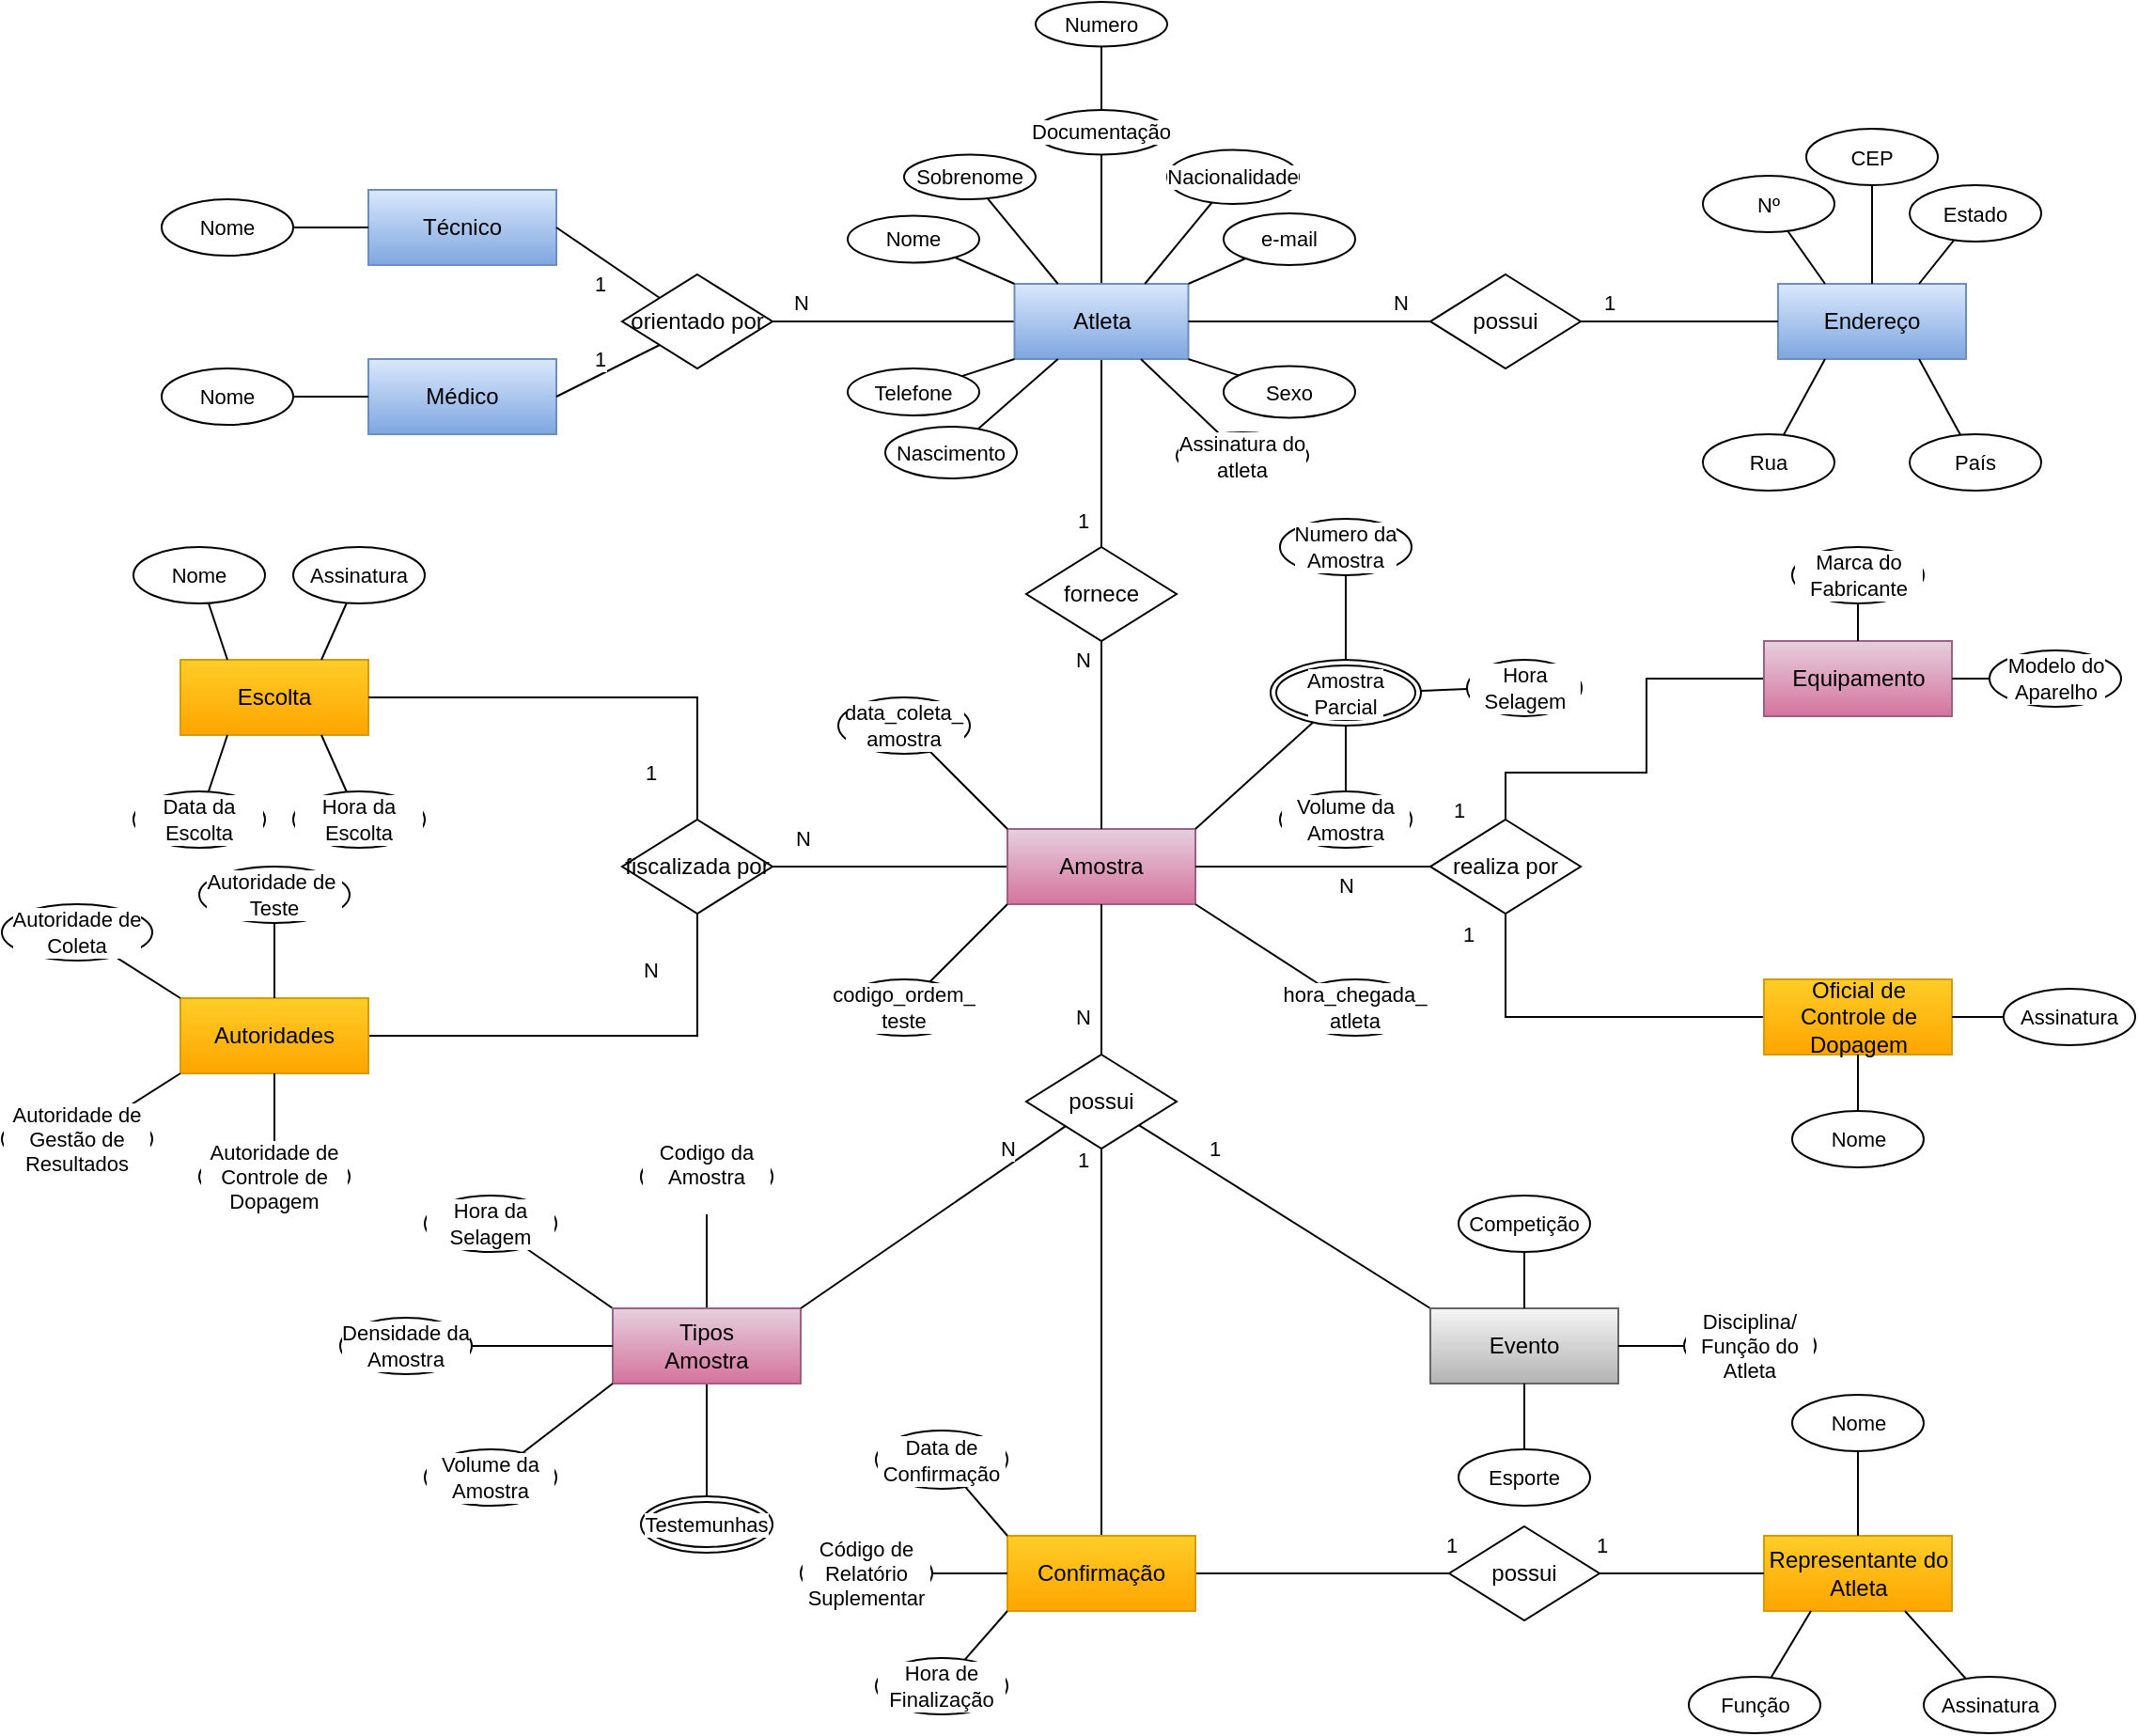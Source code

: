 <mxfile version="26.0.16">
  <diagram id="C5RBs43oDa-KdzZeNtuy" name="Page-1">
    <mxGraphModel grid="1" page="1" gridSize="10" guides="1" tooltips="1" connect="1" arrows="1" fold="1" pageScale="1" pageWidth="1169" pageHeight="827" math="0" shadow="0">
      <root>
        <mxCell id="WIyWlLk6GJQsqaUBKTNV-0" />
        <mxCell id="WIyWlLk6GJQsqaUBKTNV-1" parent="WIyWlLk6GJQsqaUBKTNV-0" />
        <mxCell id="6Ngvt-FFTPElS-cJ8Gvf-13" style="rounded=0;orthogonalLoop=1;jettySize=auto;html=1;exitX=0;exitY=0.5;exitDx=0;exitDy=0;entryX=1;entryY=0.5;entryDx=0;entryDy=0;endArrow=none;startFill=0;" edge="1" parent="WIyWlLk6GJQsqaUBKTNV-1" source="6Ngvt-FFTPElS-cJ8Gvf-2" target="6Ngvt-FFTPElS-cJ8Gvf-12">
          <mxGeometry relative="1" as="geometry" />
        </mxCell>
        <mxCell id="5KRMNu4cu_PVB4xs3GVN-52" value="N" style="edgeLabel;html=1;align=center;verticalAlign=middle;resizable=0;points=[];fontFamily=Helvetica;fontSize=11;fontColor=default;labelBackgroundColor=default;" connectable="0" vertex="1" parent="6Ngvt-FFTPElS-cJ8Gvf-13">
          <mxGeometry x="0.011" relative="1" as="geometry">
            <mxPoint x="-49" y="-10" as="offset" />
          </mxGeometry>
        </mxCell>
        <mxCell id="6Ngvt-FFTPElS-cJ8Gvf-39" style="edgeStyle=none;shape=connector;rounded=0;orthogonalLoop=1;jettySize=auto;html=1;entryX=0.5;entryY=0;entryDx=0;entryDy=0;strokeColor=default;align=center;verticalAlign=middle;fontFamily=Helvetica;fontSize=11;fontColor=default;labelBackgroundColor=default;startFill=0;endArrow=none;" edge="1" parent="WIyWlLk6GJQsqaUBKTNV-1" source="6Ngvt-FFTPElS-cJ8Gvf-2" target="6Ngvt-FFTPElS-cJ8Gvf-38">
          <mxGeometry relative="1" as="geometry" />
        </mxCell>
        <mxCell id="5KRMNu4cu_PVB4xs3GVN-55" value="1" style="edgeLabel;html=1;align=center;verticalAlign=middle;resizable=0;points=[];fontFamily=Helvetica;fontSize=11;fontColor=default;labelBackgroundColor=default;" connectable="0" vertex="1" parent="6Ngvt-FFTPElS-cJ8Gvf-39">
          <mxGeometry x="0.307" y="-3" relative="1" as="geometry">
            <mxPoint x="-7" y="20" as="offset" />
          </mxGeometry>
        </mxCell>
        <mxCell id="5KRMNu4cu_PVB4xs3GVN-88" style="edgeStyle=none;shape=connector;rounded=0;orthogonalLoop=1;jettySize=auto;html=1;entryX=0.5;entryY=1;entryDx=0;entryDy=0;strokeColor=default;align=center;verticalAlign=middle;fontFamily=Helvetica;fontSize=11;fontColor=default;labelBackgroundColor=default;startFill=0;endArrow=none;" edge="1" parent="WIyWlLk6GJQsqaUBKTNV-1" source="6Ngvt-FFTPElS-cJ8Gvf-2" target="5KRMNu4cu_PVB4xs3GVN-87">
          <mxGeometry relative="1" as="geometry" />
        </mxCell>
        <mxCell id="6Ngvt-FFTPElS-cJ8Gvf-2" value="Atleta" style="whiteSpace=wrap;html=1;align=center;fillColor=#dae8fc;strokeColor=#6c8ebf;gradientColor=#7ea6e0;" vertex="1" parent="WIyWlLk6GJQsqaUBKTNV-1">
          <mxGeometry x="1123.75" y="310" width="92.5" height="40" as="geometry" />
        </mxCell>
        <mxCell id="6Ngvt-FFTPElS-cJ8Gvf-4" value="Escolta" style="whiteSpace=wrap;html=1;align=center;fillColor=#ffcd28;strokeColor=#d79b00;gradientColor=#ffa500;" vertex="1" parent="WIyWlLk6GJQsqaUBKTNV-1">
          <mxGeometry x="680" y="510" width="100" height="40" as="geometry" />
        </mxCell>
        <mxCell id="6Ngvt-FFTPElS-cJ8Gvf-143" style="edgeStyle=none;shape=connector;rounded=0;orthogonalLoop=1;jettySize=auto;html=1;entryX=1;entryY=0.5;entryDx=0;entryDy=0;strokeColor=default;align=center;verticalAlign=middle;fontFamily=Helvetica;fontSize=11;fontColor=default;labelBackgroundColor=default;startFill=0;endArrow=none;" edge="1" parent="WIyWlLk6GJQsqaUBKTNV-1" source="6Ngvt-FFTPElS-cJ8Gvf-6" target="6Ngvt-FFTPElS-cJ8Gvf-41">
          <mxGeometry relative="1" as="geometry" />
        </mxCell>
        <mxCell id="5KRMNu4cu_PVB4xs3GVN-40" value="N" style="edgeLabel;html=1;align=center;verticalAlign=middle;resizable=0;points=[];fontFamily=Helvetica;fontSize=11;fontColor=default;labelBackgroundColor=default;" connectable="0" vertex="1" parent="6Ngvt-FFTPElS-cJ8Gvf-143">
          <mxGeometry x="0.077" y="-1" relative="1" as="geometry">
            <mxPoint x="-42" y="-14" as="offset" />
          </mxGeometry>
        </mxCell>
        <mxCell id="6Ngvt-FFTPElS-cJ8Gvf-6" value="Amostra" style="whiteSpace=wrap;html=1;align=center;fillColor=#e6d0de;strokeColor=#996185;gradientColor=#d5739d;" vertex="1" parent="WIyWlLk6GJQsqaUBKTNV-1">
          <mxGeometry x="1120" y="600" width="100" height="40" as="geometry" />
        </mxCell>
        <mxCell id="5KRMNu4cu_PVB4xs3GVN-77" style="edgeStyle=orthogonalEdgeStyle;shape=connector;rounded=0;orthogonalLoop=1;jettySize=auto;html=1;entryX=0.5;entryY=1;entryDx=0;entryDy=0;strokeColor=default;align=center;verticalAlign=middle;fontFamily=Helvetica;fontSize=11;fontColor=default;labelBackgroundColor=default;startFill=0;endArrow=none;" edge="1" parent="WIyWlLk6GJQsqaUBKTNV-1" source="6Ngvt-FFTPElS-cJ8Gvf-7" target="6Ngvt-FFTPElS-cJ8Gvf-41">
          <mxGeometry relative="1" as="geometry" />
        </mxCell>
        <mxCell id="5KRMNu4cu_PVB4xs3GVN-79" value="N" style="edgeLabel;html=1;align=center;verticalAlign=middle;resizable=0;points=[];fontFamily=Helvetica;fontSize=11;fontColor=default;labelBackgroundColor=default;" connectable="0" vertex="1" parent="5KRMNu4cu_PVB4xs3GVN-77">
          <mxGeometry x="0.642" y="-2" relative="1" as="geometry">
            <mxPoint x="-27" y="-13" as="offset" />
          </mxGeometry>
        </mxCell>
        <mxCell id="6Ngvt-FFTPElS-cJ8Gvf-7" value="Autoridades" style="whiteSpace=wrap;html=1;align=center;fillColor=#ffcd28;gradientColor=#ffa500;strokeColor=#d79b00;" vertex="1" parent="WIyWlLk6GJQsqaUBKTNV-1">
          <mxGeometry x="680" y="690" width="100" height="40" as="geometry" />
        </mxCell>
        <mxCell id="6Ngvt-FFTPElS-cJ8Gvf-8" value="Endereço" style="whiteSpace=wrap;html=1;align=center;fillColor=#dae8fc;strokeColor=#6c8ebf;gradientColor=#7ea6e0;" vertex="1" parent="WIyWlLk6GJQsqaUBKTNV-1">
          <mxGeometry x="1530" y="310" width="100" height="40" as="geometry" />
        </mxCell>
        <mxCell id="6Ngvt-FFTPElS-cJ8Gvf-9" value="Técnico" style="whiteSpace=wrap;html=1;align=center;fillColor=#dae8fc;strokeColor=#6c8ebf;gradientColor=#7ea6e0;" vertex="1" parent="WIyWlLk6GJQsqaUBKTNV-1">
          <mxGeometry x="780" y="260" width="100" height="40" as="geometry" />
        </mxCell>
        <mxCell id="6Ngvt-FFTPElS-cJ8Gvf-10" value="Médico" style="whiteSpace=wrap;html=1;align=center;fillColor=#dae8fc;strokeColor=#6c8ebf;gradientColor=#7ea6e0;" vertex="1" parent="WIyWlLk6GJQsqaUBKTNV-1">
          <mxGeometry x="780" y="350" width="100" height="40" as="geometry" />
        </mxCell>
        <mxCell id="6Ngvt-FFTPElS-cJ8Gvf-15" style="edgeStyle=none;shape=connector;rounded=0;orthogonalLoop=1;jettySize=auto;html=1;exitX=0;exitY=0;exitDx=0;exitDy=0;entryX=1;entryY=0.5;entryDx=0;entryDy=0;strokeColor=default;align=center;verticalAlign=middle;fontFamily=Helvetica;fontSize=11;fontColor=default;labelBackgroundColor=default;startFill=0;endArrow=none;" edge="1" parent="WIyWlLk6GJQsqaUBKTNV-1" source="6Ngvt-FFTPElS-cJ8Gvf-12" target="6Ngvt-FFTPElS-cJ8Gvf-9">
          <mxGeometry relative="1" as="geometry" />
        </mxCell>
        <mxCell id="5KRMNu4cu_PVB4xs3GVN-53" value="1" style="edgeLabel;html=1;align=center;verticalAlign=middle;resizable=0;points=[];fontFamily=Helvetica;fontSize=11;fontColor=default;labelBackgroundColor=default;" connectable="0" vertex="1" parent="6Ngvt-FFTPElS-cJ8Gvf-15">
          <mxGeometry x="0.2" y="-1" relative="1" as="geometry">
            <mxPoint y="16" as="offset" />
          </mxGeometry>
        </mxCell>
        <mxCell id="6Ngvt-FFTPElS-cJ8Gvf-16" style="edgeStyle=none;shape=connector;rounded=0;orthogonalLoop=1;jettySize=auto;html=1;exitX=0;exitY=1;exitDx=0;exitDy=0;entryX=1;entryY=0.5;entryDx=0;entryDy=0;strokeColor=default;align=center;verticalAlign=middle;fontFamily=Helvetica;fontSize=11;fontColor=default;labelBackgroundColor=default;startFill=0;endArrow=none;" edge="1" parent="WIyWlLk6GJQsqaUBKTNV-1" source="6Ngvt-FFTPElS-cJ8Gvf-12" target="6Ngvt-FFTPElS-cJ8Gvf-10">
          <mxGeometry relative="1" as="geometry" />
        </mxCell>
        <mxCell id="5KRMNu4cu_PVB4xs3GVN-54" value="1" style="edgeLabel;html=1;align=center;verticalAlign=middle;resizable=0;points=[];fontFamily=Helvetica;fontSize=11;fontColor=default;labelBackgroundColor=default;" connectable="0" vertex="1" parent="6Ngvt-FFTPElS-cJ8Gvf-16">
          <mxGeometry x="0.173" relative="1" as="geometry">
            <mxPoint y="-9" as="offset" />
          </mxGeometry>
        </mxCell>
        <mxCell id="6Ngvt-FFTPElS-cJ8Gvf-12" value="orientado por" style="shape=rhombus;perimeter=rhombusPerimeter;whiteSpace=wrap;html=1;align=center;" vertex="1" parent="WIyWlLk6GJQsqaUBKTNV-1">
          <mxGeometry x="915" y="305" width="80" height="50" as="geometry" />
        </mxCell>
        <mxCell id="6Ngvt-FFTPElS-cJ8Gvf-19" style="edgeStyle=none;shape=connector;rounded=0;orthogonalLoop=1;jettySize=auto;html=1;entryX=1;entryY=0.5;entryDx=0;entryDy=0;strokeColor=default;align=center;verticalAlign=middle;fontFamily=Helvetica;fontSize=11;fontColor=default;labelBackgroundColor=default;startFill=0;endArrow=none;" edge="1" parent="WIyWlLk6GJQsqaUBKTNV-1" source="6Ngvt-FFTPElS-cJ8Gvf-17" target="6Ngvt-FFTPElS-cJ8Gvf-6">
          <mxGeometry relative="1" as="geometry" />
        </mxCell>
        <mxCell id="5KRMNu4cu_PVB4xs3GVN-43" value="N" style="edgeLabel;html=1;align=center;verticalAlign=middle;resizable=0;points=[];fontFamily=Helvetica;fontSize=11;fontColor=default;labelBackgroundColor=default;" connectable="0" vertex="1" parent="6Ngvt-FFTPElS-cJ8Gvf-19">
          <mxGeometry x="-0.266" y="-3" relative="1" as="geometry">
            <mxPoint x="1" y="13" as="offset" />
          </mxGeometry>
        </mxCell>
        <mxCell id="5KRMNu4cu_PVB4xs3GVN-80" value="1" style="edgeStyle=orthogonalEdgeStyle;shape=connector;rounded=0;orthogonalLoop=1;jettySize=auto;html=1;entryX=0;entryY=0.5;entryDx=0;entryDy=0;strokeColor=default;align=center;verticalAlign=middle;fontFamily=Helvetica;fontSize=11;fontColor=default;labelBackgroundColor=default;startFill=0;endArrow=none;" edge="1" parent="WIyWlLk6GJQsqaUBKTNV-1" source="6Ngvt-FFTPElS-cJ8Gvf-17" target="6Ngvt-FFTPElS-cJ8Gvf-148">
          <mxGeometry x="-0.953" y="25" relative="1" as="geometry">
            <Array as="points">
              <mxPoint x="1385" y="570" />
              <mxPoint x="1460" y="570" />
              <mxPoint x="1460" y="520" />
            </Array>
            <mxPoint as="offset" />
          </mxGeometry>
        </mxCell>
        <mxCell id="6Ngvt-FFTPElS-cJ8Gvf-17" value="realiza por" style="shape=rhombus;perimeter=rhombusPerimeter;whiteSpace=wrap;html=1;align=center;" vertex="1" parent="WIyWlLk6GJQsqaUBKTNV-1">
          <mxGeometry x="1345" y="595" width="80" height="50" as="geometry" />
        </mxCell>
        <mxCell id="6Ngvt-FFTPElS-cJ8Gvf-91" style="edgeStyle=none;shape=connector;rounded=0;orthogonalLoop=1;jettySize=auto;html=1;entryX=0;entryY=0;entryDx=0;entryDy=0;strokeColor=default;align=center;verticalAlign=middle;fontFamily=Helvetica;fontSize=11;fontColor=default;labelBackgroundColor=default;startFill=0;endArrow=none;" edge="1" parent="WIyWlLk6GJQsqaUBKTNV-1" source="6Ngvt-FFTPElS-cJ8Gvf-20" target="6Ngvt-FFTPElS-cJ8Gvf-2">
          <mxGeometry relative="1" as="geometry" />
        </mxCell>
        <mxCell id="6Ngvt-FFTPElS-cJ8Gvf-20" value="Nome" style="ellipse;whiteSpace=wrap;html=1;align=center;fontFamily=Helvetica;fontSize=11;fontColor=default;labelBackgroundColor=default;" vertex="1" parent="WIyWlLk6GJQsqaUBKTNV-1">
          <mxGeometry x="1035" y="273.75" width="70" height="25" as="geometry" />
        </mxCell>
        <mxCell id="6Ngvt-FFTPElS-cJ8Gvf-50" style="edgeStyle=none;shape=connector;rounded=0;orthogonalLoop=1;jettySize=auto;html=1;entryX=0;entryY=0.5;entryDx=0;entryDy=0;strokeColor=default;align=center;verticalAlign=middle;fontFamily=Helvetica;fontSize=11;fontColor=default;labelBackgroundColor=default;startFill=0;endArrow=none;" edge="1" parent="WIyWlLk6GJQsqaUBKTNV-1" source="6Ngvt-FFTPElS-cJ8Gvf-22" target="6Ngvt-FFTPElS-cJ8Gvf-9">
          <mxGeometry relative="1" as="geometry" />
        </mxCell>
        <mxCell id="6Ngvt-FFTPElS-cJ8Gvf-22" value="Nome" style="ellipse;whiteSpace=wrap;html=1;align=center;fontFamily=Helvetica;fontSize=11;fontColor=default;labelBackgroundColor=default;" vertex="1" parent="WIyWlLk6GJQsqaUBKTNV-1">
          <mxGeometry x="670" y="265" width="70" height="30" as="geometry" />
        </mxCell>
        <mxCell id="V3Zo6xO8YrQuQeShcWqh-7" style="edgeStyle=none;shape=connector;rounded=0;orthogonalLoop=1;jettySize=auto;html=1;exitX=0.75;exitY=1;exitDx=0;exitDy=0;strokeColor=default;align=center;verticalAlign=middle;fontFamily=Helvetica;fontSize=11;fontColor=default;labelBackgroundColor=default;startFill=0;endArrow=none;" edge="1" parent="WIyWlLk6GJQsqaUBKTNV-1" source="6Ngvt-FFTPElS-cJ8Gvf-2" target="6Ngvt-FFTPElS-cJ8Gvf-2">
          <mxGeometry relative="1" as="geometry" />
        </mxCell>
        <mxCell id="6Ngvt-FFTPElS-cJ8Gvf-26" style="edgeStyle=none;shape=connector;rounded=0;orthogonalLoop=1;jettySize=auto;html=1;strokeColor=default;align=center;verticalAlign=middle;fontFamily=Helvetica;fontSize=11;fontColor=default;labelBackgroundColor=default;startFill=0;endArrow=none;" edge="1" parent="WIyWlLk6GJQsqaUBKTNV-1" source="6Ngvt-FFTPElS-cJ8Gvf-25" target="6Ngvt-FFTPElS-cJ8Gvf-2">
          <mxGeometry relative="1" as="geometry" />
        </mxCell>
        <mxCell id="5KRMNu4cu_PVB4xs3GVN-35" value="N" style="edgeLabel;html=1;align=center;verticalAlign=middle;resizable=0;points=[];fontFamily=Helvetica;fontSize=11;fontColor=default;labelBackgroundColor=default;" vertex="1" connectable="0" parent="6Ngvt-FFTPElS-cJ8Gvf-26">
          <mxGeometry x="-0.371" y="-2" relative="1" as="geometry">
            <mxPoint x="24" y="-8" as="offset" />
          </mxGeometry>
        </mxCell>
        <mxCell id="6Ngvt-FFTPElS-cJ8Gvf-27" style="edgeStyle=none;shape=connector;rounded=0;orthogonalLoop=1;jettySize=auto;html=1;entryX=0;entryY=0.5;entryDx=0;entryDy=0;strokeColor=default;align=center;verticalAlign=middle;fontFamily=Helvetica;fontSize=11;fontColor=default;labelBackgroundColor=default;startFill=0;endArrow=none;" edge="1" parent="WIyWlLk6GJQsqaUBKTNV-1" source="6Ngvt-FFTPElS-cJ8Gvf-25" target="6Ngvt-FFTPElS-cJ8Gvf-8">
          <mxGeometry relative="1" as="geometry" />
        </mxCell>
        <mxCell id="5KRMNu4cu_PVB4xs3GVN-36" value="1" style="edgeLabel;html=1;align=center;verticalAlign=middle;resizable=0;points=[];fontFamily=Helvetica;fontSize=11;fontColor=default;labelBackgroundColor=default;" vertex="1" connectable="0" parent="6Ngvt-FFTPElS-cJ8Gvf-27">
          <mxGeometry x="-0.151" y="2" relative="1" as="geometry">
            <mxPoint x="-30" y="-8" as="offset" />
          </mxGeometry>
        </mxCell>
        <mxCell id="6Ngvt-FFTPElS-cJ8Gvf-25" value="possui" style="shape=rhombus;perimeter=rhombusPerimeter;whiteSpace=wrap;html=1;align=center;" vertex="1" parent="WIyWlLk6GJQsqaUBKTNV-1">
          <mxGeometry x="1345" y="305" width="80" height="50" as="geometry" />
        </mxCell>
        <mxCell id="6Ngvt-FFTPElS-cJ8Gvf-95" style="edgeStyle=none;shape=connector;rounded=0;orthogonalLoop=1;jettySize=auto;html=1;entryX=0.75;entryY=0;entryDx=0;entryDy=0;strokeColor=default;align=center;verticalAlign=middle;fontFamily=Helvetica;fontSize=11;fontColor=default;labelBackgroundColor=default;startFill=0;endArrow=none;" edge="1" parent="WIyWlLk6GJQsqaUBKTNV-1" source="V3Zo6xO8YrQuQeShcWqh-8" target="6Ngvt-FFTPElS-cJ8Gvf-2">
          <mxGeometry relative="1" as="geometry" />
        </mxCell>
        <mxCell id="V3Zo6xO8YrQuQeShcWqh-8" value="Nacionalidade" style="ellipse;whiteSpace=wrap;html=1;align=center;fontFamily=Helvetica;fontSize=11;fontColor=default;labelBackgroundColor=default;" vertex="1" parent="WIyWlLk6GJQsqaUBKTNV-1">
          <mxGeometry x="1205" y="238.75" width="70" height="28.75" as="geometry" />
        </mxCell>
        <mxCell id="V3Zo6xO8YrQuQeShcWqh-9" value="" style="ellipse;whiteSpace=wrap;html=1;align=center;fontFamily=Helvetica;fontSize=11;fontColor=default;labelBackgroundColor=default;" vertex="1" parent="WIyWlLk6GJQsqaUBKTNV-1">
          <mxGeometry x="775" y="720" width="50" as="geometry" />
        </mxCell>
        <mxCell id="6Ngvt-FFTPElS-cJ8Gvf-35" style="edgeStyle=none;shape=connector;rounded=0;orthogonalLoop=1;jettySize=auto;html=1;entryX=0.5;entryY=0;entryDx=0;entryDy=0;strokeColor=default;align=center;verticalAlign=middle;fontFamily=Helvetica;fontSize=11;fontColor=default;labelBackgroundColor=default;startFill=0;endArrow=none;" edge="1" parent="WIyWlLk6GJQsqaUBKTNV-1" source="6Ngvt-FFTPElS-cJ8Gvf-30" target="6Ngvt-FFTPElS-cJ8Gvf-8">
          <mxGeometry relative="1" as="geometry" />
        </mxCell>
        <mxCell id="6Ngvt-FFTPElS-cJ8Gvf-30" value="CEP" style="ellipse;whiteSpace=wrap;html=1;align=center;fontFamily=Helvetica;fontSize=11;fontColor=default;labelBackgroundColor=default;" vertex="1" parent="WIyWlLk6GJQsqaUBKTNV-1">
          <mxGeometry x="1545" y="227.5" width="70" height="30" as="geometry" />
        </mxCell>
        <mxCell id="6Ngvt-FFTPElS-cJ8Gvf-36" style="edgeStyle=none;shape=connector;rounded=0;orthogonalLoop=1;jettySize=auto;html=1;entryX=0.75;entryY=0;entryDx=0;entryDy=0;strokeColor=default;align=center;verticalAlign=middle;fontFamily=Helvetica;fontSize=11;fontColor=default;labelBackgroundColor=default;startFill=0;endArrow=none;" edge="1" parent="WIyWlLk6GJQsqaUBKTNV-1" source="6Ngvt-FFTPElS-cJ8Gvf-31" target="6Ngvt-FFTPElS-cJ8Gvf-8">
          <mxGeometry relative="1" as="geometry" />
        </mxCell>
        <mxCell id="6Ngvt-FFTPElS-cJ8Gvf-31" value="Estado" style="ellipse;whiteSpace=wrap;html=1;align=center;fontFamily=Helvetica;fontSize=11;fontColor=default;labelBackgroundColor=default;" vertex="1" parent="WIyWlLk6GJQsqaUBKTNV-1">
          <mxGeometry x="1600" y="257.5" width="70" height="30" as="geometry" />
        </mxCell>
        <mxCell id="6Ngvt-FFTPElS-cJ8Gvf-29" value="Nº" style="ellipse;whiteSpace=wrap;html=1;align=center;fontFamily=Helvetica;fontSize=11;fontColor=default;labelBackgroundColor=default;" vertex="1" parent="WIyWlLk6GJQsqaUBKTNV-1">
          <mxGeometry x="1490" y="252.5" width="70" height="30" as="geometry" />
        </mxCell>
        <mxCell id="5KRMNu4cu_PVB4xs3GVN-1" style="edgeStyle=none;shape=connector;rounded=0;orthogonalLoop=1;jettySize=auto;html=1;entryX=0.25;entryY=1;entryDx=0;entryDy=0;strokeColor=default;align=center;verticalAlign=middle;fontFamily=Helvetica;fontSize=11;fontColor=default;labelBackgroundColor=default;startFill=0;endArrow=none;" edge="1" parent="WIyWlLk6GJQsqaUBKTNV-1" source="6Ngvt-FFTPElS-cJ8Gvf-28" target="6Ngvt-FFTPElS-cJ8Gvf-8">
          <mxGeometry relative="1" as="geometry" />
        </mxCell>
        <mxCell id="6Ngvt-FFTPElS-cJ8Gvf-28" value="Rua&lt;span style=&quot;color: rgba(0, 0, 0, 0); font-family: monospace; font-size: 0px; text-align: start; text-wrap-mode: nowrap; background-color: rgb(251, 251, 251);&quot;&gt;%3CmxGraphModel%3E%3Croot%3E%3CmxCell%20id%3D%220%22%2F%3E%3CmxCell%20id%3D%221%22%20parent%3D%220%22%2F%3E%3CmxCell%20id%3D%222%22%20value%3D%22Nome%22%20style%3D%22ellipse%3BwhiteSpace%3Dwrap%3Bhtml%3D1%3Balign%3Dcenter%3BfontFamily%3DHelvetica%3BfontSize%3D11%3BfontColor%3Ddefault%3BlabelBackgroundColor%3Ddefault%3B%22%20vertex%3D%221%22%20parent%3D%221%22%3E%3CmxGeometry%20x%3D%22560%22%20y%3D%22360%22%20width%3D%2270%22%20height%3D%2230%22%20as%3D%22geometry%22%2F%3E%3C%2FmxCell%3E%3C%2Froot%3E%3C%2FmxGraphModel%3E&lt;/span&gt;" style="ellipse;whiteSpace=wrap;html=1;align=center;fontFamily=Helvetica;fontSize=11;fontColor=default;labelBackgroundColor=default;" vertex="1" parent="WIyWlLk6GJQsqaUBKTNV-1">
          <mxGeometry x="1490" y="390" width="70" height="30" as="geometry" />
        </mxCell>
        <mxCell id="6Ngvt-FFTPElS-cJ8Gvf-40" style="edgeStyle=none;shape=connector;rounded=0;orthogonalLoop=1;jettySize=auto;html=1;entryX=0.5;entryY=0;entryDx=0;entryDy=0;strokeColor=default;align=center;verticalAlign=middle;fontFamily=Helvetica;fontSize=11;fontColor=default;labelBackgroundColor=default;startFill=0;endArrow=none;" edge="1" parent="WIyWlLk6GJQsqaUBKTNV-1" source="6Ngvt-FFTPElS-cJ8Gvf-38" target="6Ngvt-FFTPElS-cJ8Gvf-6">
          <mxGeometry relative="1" as="geometry" />
        </mxCell>
        <mxCell id="5KRMNu4cu_PVB4xs3GVN-56" value="N" style="edgeLabel;html=1;align=center;verticalAlign=middle;resizable=0;points=[];fontFamily=Helvetica;fontSize=11;fontColor=default;labelBackgroundColor=default;" connectable="0" vertex="1" parent="6Ngvt-FFTPElS-cJ8Gvf-40">
          <mxGeometry x="-0.621" relative="1" as="geometry">
            <mxPoint x="-10" y="-9" as="offset" />
          </mxGeometry>
        </mxCell>
        <mxCell id="6Ngvt-FFTPElS-cJ8Gvf-38" value="fornece" style="shape=rhombus;perimeter=rhombusPerimeter;whiteSpace=wrap;html=1;align=center;" vertex="1" parent="WIyWlLk6GJQsqaUBKTNV-1">
          <mxGeometry x="1130" y="450" width="80" height="50" as="geometry" />
        </mxCell>
        <mxCell id="V3Zo6xO8YrQuQeShcWqh-17" style="edgeStyle=none;shape=connector;rounded=0;orthogonalLoop=1;jettySize=auto;html=1;exitX=1;exitY=0;exitDx=0;exitDy=0;strokeColor=default;align=center;verticalAlign=middle;fontFamily=Helvetica;fontSize=11;fontColor=default;labelBackgroundColor=default;startFill=0;endArrow=none;" edge="1" parent="WIyWlLk6GJQsqaUBKTNV-1">
          <mxGeometry relative="1" as="geometry">
            <mxPoint x="814.692" y="728.738" as="sourcePoint" />
            <mxPoint x="814.421" y="728.51" as="targetPoint" />
          </mxGeometry>
        </mxCell>
        <mxCell id="6Ngvt-FFTPElS-cJ8Gvf-41" value="fiscalizada por" style="shape=rhombus;perimeter=rhombusPerimeter;whiteSpace=wrap;html=1;align=center;" vertex="1" parent="WIyWlLk6GJQsqaUBKTNV-1">
          <mxGeometry x="915" y="595" width="80" height="50" as="geometry" />
        </mxCell>
        <mxCell id="6Ngvt-FFTPElS-cJ8Gvf-34" style="edgeStyle=none;shape=connector;rounded=0;orthogonalLoop=1;jettySize=auto;html=1;entryX=0.25;entryY=0;entryDx=0;entryDy=0;strokeColor=default;align=center;verticalAlign=middle;fontFamily=Helvetica;fontSize=11;fontColor=default;labelBackgroundColor=default;startFill=0;endArrow=none;" edge="1" parent="WIyWlLk6GJQsqaUBKTNV-1" source="6Ngvt-FFTPElS-cJ8Gvf-29" target="6Ngvt-FFTPElS-cJ8Gvf-8">
          <mxGeometry relative="1" as="geometry" />
        </mxCell>
        <mxCell id="6Ngvt-FFTPElS-cJ8Gvf-48" style="edgeStyle=none;shape=connector;rounded=0;orthogonalLoop=1;jettySize=auto;html=1;entryX=0.25;entryY=0;entryDx=0;entryDy=0;strokeColor=default;align=center;verticalAlign=middle;fontFamily=Helvetica;fontSize=11;fontColor=default;labelBackgroundColor=default;startFill=0;endArrow=none;" edge="1" parent="WIyWlLk6GJQsqaUBKTNV-1" source="6Ngvt-FFTPElS-cJ8Gvf-45" target="6Ngvt-FFTPElS-cJ8Gvf-4">
          <mxGeometry relative="1" as="geometry" />
        </mxCell>
        <mxCell id="6Ngvt-FFTPElS-cJ8Gvf-45" value="Nome" style="ellipse;whiteSpace=wrap;html=1;align=center;fontFamily=Helvetica;fontSize=11;fontColor=default;labelBackgroundColor=default;" vertex="1" parent="WIyWlLk6GJQsqaUBKTNV-1">
          <mxGeometry x="655" y="450" width="70" height="30" as="geometry" />
        </mxCell>
        <mxCell id="6Ngvt-FFTPElS-cJ8Gvf-142" style="edgeStyle=none;shape=connector;rounded=0;orthogonalLoop=1;jettySize=auto;html=1;entryX=0.75;entryY=0;entryDx=0;entryDy=0;strokeColor=default;align=center;verticalAlign=middle;fontFamily=Helvetica;fontSize=11;fontColor=default;labelBackgroundColor=default;startFill=0;endArrow=none;" edge="1" parent="WIyWlLk6GJQsqaUBKTNV-1" source="6Ngvt-FFTPElS-cJ8Gvf-46" target="6Ngvt-FFTPElS-cJ8Gvf-4">
          <mxGeometry relative="1" as="geometry" />
        </mxCell>
        <mxCell id="6Ngvt-FFTPElS-cJ8Gvf-46" value="Assinatura" style="ellipse;whiteSpace=wrap;html=1;align=center;fontFamily=Helvetica;fontSize=11;fontColor=default;labelBackgroundColor=default;" vertex="1" parent="WIyWlLk6GJQsqaUBKTNV-1">
          <mxGeometry x="740" y="450" width="70" height="30" as="geometry" />
        </mxCell>
        <mxCell id="6Ngvt-FFTPElS-cJ8Gvf-43" style="edgeStyle=orthogonalEdgeStyle;shape=connector;rounded=0;orthogonalLoop=1;jettySize=auto;html=1;entryX=1;entryY=0.5;entryDx=0;entryDy=0;strokeColor=default;align=center;verticalAlign=middle;fontFamily=Helvetica;fontSize=11;fontColor=default;labelBackgroundColor=default;startFill=0;endArrow=none;" edge="1" parent="WIyWlLk6GJQsqaUBKTNV-1" source="6Ngvt-FFTPElS-cJ8Gvf-41" target="6Ngvt-FFTPElS-cJ8Gvf-4">
          <mxGeometry relative="1" as="geometry">
            <Array as="points">
              <mxPoint x="955" y="530" />
            </Array>
          </mxGeometry>
        </mxCell>
        <mxCell id="5KRMNu4cu_PVB4xs3GVN-41" value="1" style="edgeLabel;html=1;align=center;verticalAlign=middle;resizable=0;points=[];fontFamily=Helvetica;fontSize=11;fontColor=default;labelBackgroundColor=default;" connectable="0" vertex="1" parent="6Ngvt-FFTPElS-cJ8Gvf-43">
          <mxGeometry x="0.299" relative="1" as="geometry">
            <mxPoint x="66" y="40" as="offset" />
          </mxGeometry>
        </mxCell>
        <mxCell id="5KRMNu4cu_PVB4xs3GVN-0" style="rounded=0;orthogonalLoop=1;jettySize=auto;html=1;entryX=0.75;entryY=1;entryDx=0;entryDy=0;endArrow=none;startFill=0;" edge="1" parent="WIyWlLk6GJQsqaUBKTNV-1" source="6Ngvt-FFTPElS-cJ8Gvf-32" target="6Ngvt-FFTPElS-cJ8Gvf-8">
          <mxGeometry relative="1" as="geometry" />
        </mxCell>
        <mxCell id="6Ngvt-FFTPElS-cJ8Gvf-32" value="País" style="ellipse;whiteSpace=wrap;html=1;align=center;fontFamily=Helvetica;fontSize=11;fontColor=default;labelBackgroundColor=default;" vertex="1" parent="WIyWlLk6GJQsqaUBKTNV-1">
          <mxGeometry x="1600" y="390" width="70" height="30" as="geometry" />
        </mxCell>
        <mxCell id="6Ngvt-FFTPElS-cJ8Gvf-52" style="edgeStyle=none;shape=connector;rounded=0;orthogonalLoop=1;jettySize=auto;html=1;entryX=0;entryY=0.5;entryDx=0;entryDy=0;strokeColor=default;align=center;verticalAlign=middle;fontFamily=Helvetica;fontSize=11;fontColor=default;labelBackgroundColor=default;startFill=0;endArrow=none;" edge="1" parent="WIyWlLk6GJQsqaUBKTNV-1" source="6Ngvt-FFTPElS-cJ8Gvf-51" target="6Ngvt-FFTPElS-cJ8Gvf-10">
          <mxGeometry relative="1" as="geometry" />
        </mxCell>
        <mxCell id="6Ngvt-FFTPElS-cJ8Gvf-51" value="Nome" style="ellipse;whiteSpace=wrap;html=1;align=center;fontFamily=Helvetica;fontSize=11;fontColor=default;labelBackgroundColor=default;" vertex="1" parent="WIyWlLk6GJQsqaUBKTNV-1">
          <mxGeometry x="670" y="355" width="70" height="30" as="geometry" />
        </mxCell>
        <mxCell id="5KRMNu4cu_PVB4xs3GVN-84" style="edgeStyle=none;shape=connector;rounded=0;orthogonalLoop=1;jettySize=auto;html=1;entryX=0.25;entryY=1;entryDx=0;entryDy=0;strokeColor=default;align=center;verticalAlign=middle;fontFamily=Helvetica;fontSize=11;fontColor=default;labelBackgroundColor=default;startFill=0;endArrow=none;" edge="1" parent="WIyWlLk6GJQsqaUBKTNV-1" source="6Ngvt-FFTPElS-cJ8Gvf-54" target="6Ngvt-FFTPElS-cJ8Gvf-4">
          <mxGeometry relative="1" as="geometry" />
        </mxCell>
        <mxCell id="6Ngvt-FFTPElS-cJ8Gvf-54" value="Data da Escolta" style="ellipse;whiteSpace=wrap;html=1;align=center;fontFamily=Helvetica;fontSize=11;fontColor=default;labelBackgroundColor=default;" vertex="1" parent="WIyWlLk6GJQsqaUBKTNV-1">
          <mxGeometry x="655" y="580" width="70" height="30" as="geometry" />
        </mxCell>
        <mxCell id="6Ngvt-FFTPElS-cJ8Gvf-57" style="edgeStyle=none;shape=connector;rounded=0;orthogonalLoop=1;jettySize=auto;html=1;entryX=0.75;entryY=1;entryDx=0;entryDy=0;strokeColor=default;align=center;verticalAlign=middle;fontFamily=Helvetica;fontSize=11;fontColor=default;labelBackgroundColor=default;startFill=0;endArrow=none;" edge="1" parent="WIyWlLk6GJQsqaUBKTNV-1" source="6Ngvt-FFTPElS-cJ8Gvf-55" target="6Ngvt-FFTPElS-cJ8Gvf-4">
          <mxGeometry relative="1" as="geometry" />
        </mxCell>
        <mxCell id="6Ngvt-FFTPElS-cJ8Gvf-55" value="Hora da Escolta" style="ellipse;whiteSpace=wrap;html=1;align=center;fontFamily=Helvetica;fontSize=11;fontColor=default;labelBackgroundColor=default;" vertex="1" parent="WIyWlLk6GJQsqaUBKTNV-1">
          <mxGeometry x="740" y="580" width="70" height="30" as="geometry" />
        </mxCell>
        <mxCell id="6Ngvt-FFTPElS-cJ8Gvf-96" style="edgeStyle=none;shape=connector;rounded=0;orthogonalLoop=1;jettySize=auto;html=1;entryX=1;entryY=0;entryDx=0;entryDy=0;strokeColor=default;align=center;verticalAlign=middle;fontFamily=Helvetica;fontSize=11;fontColor=default;labelBackgroundColor=default;startFill=0;endArrow=none;" edge="1" parent="WIyWlLk6GJQsqaUBKTNV-1" source="V3Zo6xO8YrQuQeShcWqh-18" target="6Ngvt-FFTPElS-cJ8Gvf-2">
          <mxGeometry relative="1" as="geometry" />
        </mxCell>
        <mxCell id="V3Zo6xO8YrQuQeShcWqh-18" value="e-mail" style="ellipse;whiteSpace=wrap;html=1;align=center;fontFamily=Helvetica;fontSize=11;fontColor=default;labelBackgroundColor=default;" vertex="1" parent="WIyWlLk6GJQsqaUBKTNV-1">
          <mxGeometry x="1235" y="272.5" width="70" height="27.5" as="geometry" />
        </mxCell>
        <mxCell id="6Ngvt-FFTPElS-cJ8Gvf-61" style="edgeStyle=none;shape=connector;rounded=0;orthogonalLoop=1;jettySize=auto;html=1;entryX=0;entryY=0;entryDx=0;entryDy=0;strokeColor=default;align=center;verticalAlign=middle;fontFamily=Helvetica;fontSize=11;fontColor=default;labelBackgroundColor=default;startFill=0;endArrow=none;" edge="1" parent="WIyWlLk6GJQsqaUBKTNV-1" source="6Ngvt-FFTPElS-cJ8Gvf-60" target="6Ngvt-FFTPElS-cJ8Gvf-6">
          <mxGeometry relative="1" as="geometry" />
        </mxCell>
        <mxCell id="6Ngvt-FFTPElS-cJ8Gvf-60" value="data_coleta_&lt;div&gt;amostra&lt;/div&gt;" style="ellipse;whiteSpace=wrap;html=1;align=center;fontFamily=Helvetica;fontSize=11;fontColor=default;labelBackgroundColor=default;" vertex="1" parent="WIyWlLk6GJQsqaUBKTNV-1">
          <mxGeometry x="1030" y="530" width="70" height="30" as="geometry" />
        </mxCell>
        <mxCell id="6Ngvt-FFTPElS-cJ8Gvf-83" style="edgeStyle=none;shape=connector;rounded=0;orthogonalLoop=1;jettySize=auto;html=1;strokeColor=default;align=center;verticalAlign=middle;fontFamily=Helvetica;fontSize=11;fontColor=default;labelBackgroundColor=default;startFill=0;endArrow=none;" edge="1" parent="WIyWlLk6GJQsqaUBKTNV-1" source="6Ngvt-FFTPElS-cJ8Gvf-62" target="6Ngvt-FFTPElS-cJ8Gvf-72">
          <mxGeometry relative="1" as="geometry" />
        </mxCell>
        <mxCell id="6Ngvt-FFTPElS-cJ8Gvf-62" value="Testemunhas" style="ellipse;shape=doubleEllipse;margin=3;whiteSpace=wrap;html=1;align=center;fontFamily=Helvetica;fontSize=11;fontColor=default;labelBackgroundColor=default;" vertex="1" parent="WIyWlLk6GJQsqaUBKTNV-1">
          <mxGeometry x="925" y="955" width="70" height="30" as="geometry" />
        </mxCell>
        <mxCell id="6Ngvt-FFTPElS-cJ8Gvf-79" style="edgeStyle=none;shape=connector;rounded=0;orthogonalLoop=1;jettySize=auto;html=1;entryX=0;entryY=0;entryDx=0;entryDy=0;strokeColor=default;align=center;verticalAlign=middle;fontFamily=Helvetica;fontSize=11;fontColor=default;labelBackgroundColor=default;startFill=0;endArrow=none;" edge="1" parent="WIyWlLk6GJQsqaUBKTNV-1" source="6Ngvt-FFTPElS-cJ8Gvf-64" target="6Ngvt-FFTPElS-cJ8Gvf-72">
          <mxGeometry relative="1" as="geometry" />
        </mxCell>
        <mxCell id="6Ngvt-FFTPElS-cJ8Gvf-64" value="Hora da Selagem" style="ellipse;whiteSpace=wrap;html=1;align=center;fontFamily=Helvetica;fontSize=11;fontColor=default;labelBackgroundColor=default;" vertex="1" parent="WIyWlLk6GJQsqaUBKTNV-1">
          <mxGeometry x="810" y="795" width="70" height="30" as="geometry" />
        </mxCell>
        <mxCell id="6Ngvt-FFTPElS-cJ8Gvf-81" style="edgeStyle=none;shape=connector;rounded=0;orthogonalLoop=1;jettySize=auto;html=1;entryX=0.5;entryY=0;entryDx=0;entryDy=0;strokeColor=default;align=center;verticalAlign=middle;fontFamily=Helvetica;fontSize=11;fontColor=default;labelBackgroundColor=default;startFill=0;endArrow=none;" edge="1" parent="WIyWlLk6GJQsqaUBKTNV-1" source="6Ngvt-FFTPElS-cJ8Gvf-66" target="6Ngvt-FFTPElS-cJ8Gvf-72">
          <mxGeometry relative="1" as="geometry" />
        </mxCell>
        <mxCell id="6Ngvt-FFTPElS-cJ8Gvf-66" value="Codigo da Amostra&lt;div&gt;&lt;br&gt;&lt;/div&gt;" style="ellipse;whiteSpace=wrap;html=1;align=center;fontFamily=Helvetica;fontSize=11;fontColor=default;labelBackgroundColor=default;" vertex="1" parent="WIyWlLk6GJQsqaUBKTNV-1">
          <mxGeometry x="925" y="770" width="70" height="30" as="geometry" />
        </mxCell>
        <mxCell id="6Ngvt-FFTPElS-cJ8Gvf-105" style="edgeStyle=none;shape=connector;rounded=0;orthogonalLoop=1;jettySize=auto;html=1;entryX=0;entryY=1;entryDx=0;entryDy=0;strokeColor=default;align=center;verticalAlign=middle;fontFamily=Helvetica;fontSize=11;fontColor=default;labelBackgroundColor=default;startFill=0;endArrow=none;" edge="1" parent="WIyWlLk6GJQsqaUBKTNV-1" source="6Ngvt-FFTPElS-cJ8Gvf-68" target="6Ngvt-FFTPElS-cJ8Gvf-6">
          <mxGeometry relative="1" as="geometry" />
        </mxCell>
        <mxCell id="6Ngvt-FFTPElS-cJ8Gvf-68" value="codigo_ordem_&lt;div&gt;teste&lt;/div&gt;" style="ellipse;whiteSpace=wrap;html=1;align=center;fontFamily=Helvetica;fontSize=11;fontColor=default;labelBackgroundColor=default;" vertex="1" parent="WIyWlLk6GJQsqaUBKTNV-1">
          <mxGeometry x="1030" y="680" width="70" height="30" as="geometry" />
        </mxCell>
        <mxCell id="6Ngvt-FFTPElS-cJ8Gvf-72" value="Tipos&lt;div&gt;Amostra&lt;/div&gt;" style="whiteSpace=wrap;html=1;align=center;fillColor=#e6d0de;gradientColor=#d5739d;strokeColor=#996185;" vertex="1" parent="WIyWlLk6GJQsqaUBKTNV-1">
          <mxGeometry x="910" y="855" width="100" height="40" as="geometry" />
        </mxCell>
        <mxCell id="6Ngvt-FFTPElS-cJ8Gvf-74" style="edgeStyle=none;shape=connector;rounded=0;orthogonalLoop=1;jettySize=auto;html=1;strokeColor=default;align=center;verticalAlign=middle;fontFamily=Helvetica;fontSize=11;fontColor=default;labelBackgroundColor=default;startFill=0;endArrow=none;" edge="1" parent="WIyWlLk6GJQsqaUBKTNV-1" source="6Ngvt-FFTPElS-cJ8Gvf-73" target="6Ngvt-FFTPElS-cJ8Gvf-6">
          <mxGeometry relative="1" as="geometry" />
        </mxCell>
        <mxCell id="5KRMNu4cu_PVB4xs3GVN-47" value="N" style="edgeLabel;html=1;align=center;verticalAlign=middle;resizable=0;points=[];fontFamily=Helvetica;fontSize=11;fontColor=default;labelBackgroundColor=default;" connectable="0" vertex="1" parent="6Ngvt-FFTPElS-cJ8Gvf-74">
          <mxGeometry x="-0.052" y="1" relative="1" as="geometry">
            <mxPoint x="-9" y="18" as="offset" />
          </mxGeometry>
        </mxCell>
        <mxCell id="6Ngvt-FFTPElS-cJ8Gvf-82" style="edgeStyle=none;shape=connector;rounded=0;orthogonalLoop=1;jettySize=auto;html=1;entryX=1;entryY=0;entryDx=0;entryDy=0;strokeColor=default;align=center;verticalAlign=middle;fontFamily=Helvetica;fontSize=11;fontColor=default;labelBackgroundColor=default;startFill=0;endArrow=none;" edge="1" parent="WIyWlLk6GJQsqaUBKTNV-1" source="6Ngvt-FFTPElS-cJ8Gvf-73" target="6Ngvt-FFTPElS-cJ8Gvf-72">
          <mxGeometry relative="1" as="geometry" />
        </mxCell>
        <mxCell id="5KRMNu4cu_PVB4xs3GVN-45" value="N" style="edgeLabel;html=1;align=center;verticalAlign=middle;resizable=0;points=[];fontFamily=Helvetica;fontSize=11;fontColor=default;labelBackgroundColor=default;" connectable="0" vertex="1" parent="6Ngvt-FFTPElS-cJ8Gvf-82">
          <mxGeometry x="-0.395" y="-1" relative="1" as="geometry">
            <mxPoint x="12" y="-17" as="offset" />
          </mxGeometry>
        </mxCell>
        <mxCell id="6Ngvt-FFTPElS-cJ8Gvf-128" style="edgeStyle=none;shape=connector;rounded=0;orthogonalLoop=1;jettySize=auto;html=1;entryX=0;entryY=0;entryDx=0;entryDy=0;strokeColor=default;align=center;verticalAlign=middle;fontFamily=Helvetica;fontSize=11;fontColor=default;labelBackgroundColor=default;startFill=0;endArrow=none;" edge="1" parent="WIyWlLk6GJQsqaUBKTNV-1" source="6Ngvt-FFTPElS-cJ8Gvf-73" target="6Ngvt-FFTPElS-cJ8Gvf-127">
          <mxGeometry relative="1" as="geometry" />
        </mxCell>
        <mxCell id="5KRMNu4cu_PVB4xs3GVN-46" value="1" style="edgeLabel;html=1;align=center;verticalAlign=middle;resizable=0;points=[];fontFamily=Helvetica;fontSize=11;fontColor=default;labelBackgroundColor=default;" connectable="0" vertex="1" parent="6Ngvt-FFTPElS-cJ8Gvf-128">
          <mxGeometry x="-0.222" y="2" relative="1" as="geometry">
            <mxPoint x="-21" y="-24" as="offset" />
          </mxGeometry>
        </mxCell>
        <mxCell id="6Ngvt-FFTPElS-cJ8Gvf-73" value="possui" style="shape=rhombus;perimeter=rhombusPerimeter;whiteSpace=wrap;html=1;align=center;" vertex="1" parent="WIyWlLk6GJQsqaUBKTNV-1">
          <mxGeometry x="1130" y="720" width="80" height="50" as="geometry" />
        </mxCell>
        <mxCell id="6Ngvt-FFTPElS-cJ8Gvf-80" style="edgeStyle=none;shape=connector;rounded=0;orthogonalLoop=1;jettySize=auto;html=1;entryX=0;entryY=1;entryDx=0;entryDy=0;strokeColor=default;align=center;verticalAlign=middle;fontFamily=Helvetica;fontSize=11;fontColor=default;labelBackgroundColor=default;startFill=0;endArrow=none;" edge="1" parent="WIyWlLk6GJQsqaUBKTNV-1" source="6Ngvt-FFTPElS-cJ8Gvf-76" target="6Ngvt-FFTPElS-cJ8Gvf-72">
          <mxGeometry relative="1" as="geometry" />
        </mxCell>
        <mxCell id="6Ngvt-FFTPElS-cJ8Gvf-76" value="Volume da Amostra" style="ellipse;whiteSpace=wrap;html=1;align=center;fontFamily=Helvetica;fontSize=11;fontColor=default;labelBackgroundColor=default;" vertex="1" parent="WIyWlLk6GJQsqaUBKTNV-1">
          <mxGeometry x="810" y="930" width="70" height="30" as="geometry" />
        </mxCell>
        <mxCell id="6Ngvt-FFTPElS-cJ8Gvf-85" style="edgeStyle=none;shape=connector;rounded=0;orthogonalLoop=1;jettySize=auto;html=1;strokeColor=default;align=center;verticalAlign=middle;fontFamily=Helvetica;fontSize=11;fontColor=default;labelBackgroundColor=default;startFill=0;endArrow=none;" edge="1" parent="WIyWlLk6GJQsqaUBKTNV-1" source="6Ngvt-FFTPElS-cJ8Gvf-84" target="6Ngvt-FFTPElS-cJ8Gvf-73">
          <mxGeometry relative="1" as="geometry">
            <Array as="points">
              <mxPoint x="1170" y="920" />
            </Array>
          </mxGeometry>
        </mxCell>
        <mxCell id="5KRMNu4cu_PVB4xs3GVN-44" value="1" style="edgeLabel;html=1;align=center;verticalAlign=middle;resizable=0;points=[];fontFamily=Helvetica;fontSize=11;fontColor=default;labelBackgroundColor=default;" connectable="0" vertex="1" parent="6Ngvt-FFTPElS-cJ8Gvf-85">
          <mxGeometry x="-0.213" y="2" relative="1" as="geometry">
            <mxPoint x="-8" y="-119" as="offset" />
          </mxGeometry>
        </mxCell>
        <mxCell id="5KRMNu4cu_PVB4xs3GVN-6" style="edgeStyle=none;shape=connector;rounded=0;orthogonalLoop=1;jettySize=auto;html=1;strokeColor=default;align=center;verticalAlign=middle;fontFamily=Helvetica;fontSize=11;fontColor=default;labelBackgroundColor=default;startFill=0;endArrow=none;" edge="1" parent="WIyWlLk6GJQsqaUBKTNV-1" source="6Ngvt-FFTPElS-cJ8Gvf-84" target="5KRMNu4cu_PVB4xs3GVN-5">
          <mxGeometry relative="1" as="geometry" />
        </mxCell>
        <mxCell id="5KRMNu4cu_PVB4xs3GVN-49" value="1" style="edgeLabel;html=1;align=center;verticalAlign=middle;resizable=0;points=[];fontFamily=Helvetica;fontSize=11;fontColor=default;labelBackgroundColor=default;" connectable="0" vertex="1" parent="5KRMNu4cu_PVB4xs3GVN-6">
          <mxGeometry x="0.268" y="1" relative="1" as="geometry">
            <mxPoint x="50" y="-14" as="offset" />
          </mxGeometry>
        </mxCell>
        <mxCell id="6Ngvt-FFTPElS-cJ8Gvf-84" value="Confirmação" style="whiteSpace=wrap;html=1;align=center;fillColor=#ffcd28;gradientColor=#ffa500;strokeColor=#d79b00;" vertex="1" parent="WIyWlLk6GJQsqaUBKTNV-1">
          <mxGeometry x="1120" y="976" width="100" height="40" as="geometry" />
        </mxCell>
        <mxCell id="6Ngvt-FFTPElS-cJ8Gvf-86" value="Representante do&lt;div&gt;Atleta&lt;/div&gt;" style="whiteSpace=wrap;html=1;align=center;fillColor=#ffcd28;strokeColor=#d79b00;gradientColor=#ffa500;" vertex="1" parent="WIyWlLk6GJQsqaUBKTNV-1">
          <mxGeometry x="1522.5" y="976" width="100" height="40" as="geometry" />
        </mxCell>
        <mxCell id="5KRMNu4cu_PVB4xs3GVN-81" style="edgeStyle=orthogonalEdgeStyle;shape=connector;rounded=0;orthogonalLoop=1;jettySize=auto;html=1;entryX=0.5;entryY=1;entryDx=0;entryDy=0;strokeColor=default;align=center;verticalAlign=middle;fontFamily=Helvetica;fontSize=11;fontColor=default;labelBackgroundColor=default;startFill=0;endArrow=none;" edge="1" parent="WIyWlLk6GJQsqaUBKTNV-1" source="6Ngvt-FFTPElS-cJ8Gvf-87" target="6Ngvt-FFTPElS-cJ8Gvf-17">
          <mxGeometry relative="1" as="geometry" />
        </mxCell>
        <mxCell id="5KRMNu4cu_PVB4xs3GVN-86" value="1" style="edgeLabel;html=1;align=center;verticalAlign=middle;resizable=0;points=[];fontFamily=Helvetica;fontSize=11;fontColor=default;labelBackgroundColor=default;" connectable="0" vertex="1" parent="5KRMNu4cu_PVB4xs3GVN-81">
          <mxGeometry x="0.737" relative="1" as="geometry">
            <mxPoint x="-20" y="-15" as="offset" />
          </mxGeometry>
        </mxCell>
        <mxCell id="6Ngvt-FFTPElS-cJ8Gvf-87" value="Oficial de Controle de Dopagem" style="whiteSpace=wrap;html=1;align=center;fillColor=#ffcd28;gradientColor=#ffa500;strokeColor=#d79b00;" vertex="1" parent="WIyWlLk6GJQsqaUBKTNV-1">
          <mxGeometry x="1522.5" y="680" width="100" height="40" as="geometry" />
        </mxCell>
        <mxCell id="6Ngvt-FFTPElS-cJ8Gvf-89" style="edgeStyle=none;shape=connector;rounded=0;orthogonalLoop=1;jettySize=auto;html=1;strokeColor=default;align=center;verticalAlign=middle;fontFamily=Helvetica;fontSize=11;fontColor=default;labelBackgroundColor=default;startFill=0;endArrow=none;" edge="1" parent="WIyWlLk6GJQsqaUBKTNV-1" source="6Ngvt-FFTPElS-cJ8Gvf-88" target="6Ngvt-FFTPElS-cJ8Gvf-84">
          <mxGeometry relative="1" as="geometry" />
        </mxCell>
        <mxCell id="6Ngvt-FFTPElS-cJ8Gvf-88" value="Código de Relatório Suplementar" style="ellipse;whiteSpace=wrap;html=1;align=center;fontFamily=Helvetica;fontSize=11;fontColor=default;labelBackgroundColor=default;" vertex="1" parent="WIyWlLk6GJQsqaUBKTNV-1">
          <mxGeometry x="1010" y="981" width="70" height="30" as="geometry" />
        </mxCell>
        <mxCell id="6Ngvt-FFTPElS-cJ8Gvf-90" style="edgeStyle=none;shape=connector;rounded=0;orthogonalLoop=1;jettySize=auto;html=1;exitX=0.75;exitY=0;exitDx=0;exitDy=0;strokeColor=default;align=center;verticalAlign=middle;fontFamily=Helvetica;fontSize=11;fontColor=default;labelBackgroundColor=default;startFill=0;endArrow=none;" edge="1" parent="WIyWlLk6GJQsqaUBKTNV-1" source="6Ngvt-FFTPElS-cJ8Gvf-86" target="6Ngvt-FFTPElS-cJ8Gvf-86">
          <mxGeometry relative="1" as="geometry" />
        </mxCell>
        <mxCell id="6Ngvt-FFTPElS-cJ8Gvf-93" style="edgeStyle=none;shape=connector;rounded=0;orthogonalLoop=1;jettySize=auto;html=1;exitX=0.5;exitY=0;exitDx=0;exitDy=0;strokeColor=default;align=center;verticalAlign=middle;fontFamily=Helvetica;fontSize=11;fontColor=default;labelBackgroundColor=default;startFill=0;endArrow=none;" edge="1" parent="WIyWlLk6GJQsqaUBKTNV-1">
          <mxGeometry relative="1" as="geometry">
            <mxPoint x="1060" y="208.75" as="sourcePoint" />
            <mxPoint x="1060" y="208.75" as="targetPoint" />
          </mxGeometry>
        </mxCell>
        <mxCell id="5KRMNu4cu_PVB4xs3GVN-70" style="edgeStyle=none;shape=connector;rounded=0;orthogonalLoop=1;jettySize=auto;html=1;strokeColor=default;align=center;verticalAlign=middle;fontFamily=Helvetica;fontSize=11;fontColor=default;labelBackgroundColor=default;startFill=0;endArrow=none;" edge="1" parent="WIyWlLk6GJQsqaUBKTNV-1" source="6Ngvt-FFTPElS-cJ8Gvf-98" target="6Ngvt-FFTPElS-cJ8Gvf-2">
          <mxGeometry relative="1" as="geometry" />
        </mxCell>
        <mxCell id="6Ngvt-FFTPElS-cJ8Gvf-98" value="Assinatura do&lt;div&gt;atleta&lt;/div&gt;" style="ellipse;whiteSpace=wrap;html=1;align=center;fontFamily=Helvetica;fontSize=11;fontColor=default;labelBackgroundColor=default;" vertex="1" parent="WIyWlLk6GJQsqaUBKTNV-1">
          <mxGeometry x="1210" y="389" width="70" height="25" as="geometry" />
        </mxCell>
        <mxCell id="6Ngvt-FFTPElS-cJ8Gvf-106" style="edgeStyle=none;shape=connector;rounded=0;orthogonalLoop=1;jettySize=auto;html=1;entryX=1;entryY=0;entryDx=0;entryDy=0;strokeColor=default;align=center;verticalAlign=middle;fontFamily=Helvetica;fontSize=11;fontColor=default;labelBackgroundColor=default;startFill=0;endArrow=none;" edge="1" parent="WIyWlLk6GJQsqaUBKTNV-1" source="6Ngvt-FFTPElS-cJ8Gvf-100" target="6Ngvt-FFTPElS-cJ8Gvf-6">
          <mxGeometry relative="1" as="geometry" />
        </mxCell>
        <mxCell id="6Ngvt-FFTPElS-cJ8Gvf-100" value="&lt;div&gt;Amostra&lt;/div&gt;&lt;div&gt;Parcial&lt;/div&gt;" style="ellipse;shape=doubleEllipse;margin=3;whiteSpace=wrap;html=1;align=center;fontFamily=Helvetica;fontSize=11;fontColor=default;labelBackgroundColor=default;" vertex="1" parent="WIyWlLk6GJQsqaUBKTNV-1">
          <mxGeometry x="1260" y="510" width="80" height="35" as="geometry" />
        </mxCell>
        <mxCell id="6Ngvt-FFTPElS-cJ8Gvf-115" style="edgeStyle=none;shape=connector;rounded=0;orthogonalLoop=1;jettySize=auto;html=1;entryX=0.5;entryY=0;entryDx=0;entryDy=0;strokeColor=default;align=center;verticalAlign=middle;fontFamily=Helvetica;fontSize=11;fontColor=default;labelBackgroundColor=default;startFill=0;endArrow=none;" edge="1" parent="WIyWlLk6GJQsqaUBKTNV-1" source="6Ngvt-FFTPElS-cJ8Gvf-108" target="6Ngvt-FFTPElS-cJ8Gvf-100">
          <mxGeometry relative="1" as="geometry" />
        </mxCell>
        <mxCell id="6Ngvt-FFTPElS-cJ8Gvf-108" value="Numero da&lt;div&gt;Amostra&lt;/div&gt;" style="ellipse;whiteSpace=wrap;html=1;align=center;fontFamily=Helvetica;fontSize=11;fontColor=default;labelBackgroundColor=default;" vertex="1" parent="WIyWlLk6GJQsqaUBKTNV-1">
          <mxGeometry x="1265" y="435" width="70" height="30" as="geometry" />
        </mxCell>
        <mxCell id="6Ngvt-FFTPElS-cJ8Gvf-124" style="edgeStyle=none;shape=connector;rounded=0;orthogonalLoop=1;jettySize=auto;html=1;strokeColor=default;align=center;verticalAlign=middle;fontFamily=Helvetica;fontSize=11;fontColor=default;labelBackgroundColor=default;startFill=0;endArrow=none;" edge="1" parent="WIyWlLk6GJQsqaUBKTNV-1" source="6Ngvt-FFTPElS-cJ8Gvf-116" target="6Ngvt-FFTPElS-cJ8Gvf-100">
          <mxGeometry relative="1" as="geometry" />
        </mxCell>
        <mxCell id="6Ngvt-FFTPElS-cJ8Gvf-116" value="Volume da Amostra" style="ellipse;whiteSpace=wrap;html=1;align=center;fontFamily=Helvetica;fontSize=11;fontColor=default;labelBackgroundColor=default;" vertex="1" parent="WIyWlLk6GJQsqaUBKTNV-1">
          <mxGeometry x="1265" y="580" width="70" height="30" as="geometry" />
        </mxCell>
        <mxCell id="6Ngvt-FFTPElS-cJ8Gvf-125" style="edgeStyle=none;shape=connector;rounded=0;orthogonalLoop=1;jettySize=auto;html=1;strokeColor=default;align=center;verticalAlign=middle;fontFamily=Helvetica;fontSize=11;fontColor=default;labelBackgroundColor=default;startFill=0;endArrow=none;" edge="1" parent="WIyWlLk6GJQsqaUBKTNV-1" source="6Ngvt-FFTPElS-cJ8Gvf-118" target="6Ngvt-FFTPElS-cJ8Gvf-100">
          <mxGeometry relative="1" as="geometry" />
        </mxCell>
        <mxCell id="6Ngvt-FFTPElS-cJ8Gvf-118" value="Hora Selagem" style="ellipse;whiteSpace=wrap;html=1;align=center;fontFamily=Helvetica;fontSize=11;fontColor=default;labelBackgroundColor=default;" vertex="1" parent="WIyWlLk6GJQsqaUBKTNV-1">
          <mxGeometry x="1364.5" y="510" width="61" height="30" as="geometry" />
        </mxCell>
        <mxCell id="6Ngvt-FFTPElS-cJ8Gvf-126" style="edgeStyle=none;shape=connector;rounded=0;orthogonalLoop=1;jettySize=auto;html=1;exitX=0.5;exitY=0;exitDx=0;exitDy=0;strokeColor=default;align=center;verticalAlign=middle;fontFamily=Helvetica;fontSize=11;fontColor=default;labelBackgroundColor=default;startFill=0;endArrow=none;" edge="1" parent="WIyWlLk6GJQsqaUBKTNV-1" source="6Ngvt-FFTPElS-cJ8Gvf-84" target="6Ngvt-FFTPElS-cJ8Gvf-84">
          <mxGeometry relative="1" as="geometry" />
        </mxCell>
        <mxCell id="6Ngvt-FFTPElS-cJ8Gvf-127" value="Evento" style="whiteSpace=wrap;html=1;align=center;fillColor=#f5f5f5;gradientColor=#b3b3b3;strokeColor=#666666;" vertex="1" parent="WIyWlLk6GJQsqaUBKTNV-1">
          <mxGeometry x="1345" y="855" width="100" height="40" as="geometry" />
        </mxCell>
        <mxCell id="6Ngvt-FFTPElS-cJ8Gvf-131" style="edgeStyle=none;shape=connector;rounded=0;orthogonalLoop=1;jettySize=auto;html=1;entryX=0.5;entryY=0;entryDx=0;entryDy=0;strokeColor=default;align=center;verticalAlign=middle;fontFamily=Helvetica;fontSize=11;fontColor=default;labelBackgroundColor=default;startFill=0;endArrow=none;" edge="1" parent="WIyWlLk6GJQsqaUBKTNV-1" source="6Ngvt-FFTPElS-cJ8Gvf-130" target="6Ngvt-FFTPElS-cJ8Gvf-127">
          <mxGeometry relative="1" as="geometry" />
        </mxCell>
        <mxCell id="6Ngvt-FFTPElS-cJ8Gvf-130" value="Competição" style="ellipse;whiteSpace=wrap;html=1;align=center;fontFamily=Helvetica;fontSize=11;fontColor=default;labelBackgroundColor=default;" vertex="1" parent="WIyWlLk6GJQsqaUBKTNV-1">
          <mxGeometry x="1360" y="795" width="70" height="30" as="geometry" />
        </mxCell>
        <mxCell id="6Ngvt-FFTPElS-cJ8Gvf-136" style="edgeStyle=none;shape=connector;rounded=0;orthogonalLoop=1;jettySize=auto;html=1;strokeColor=default;align=center;verticalAlign=middle;fontFamily=Helvetica;fontSize=11;fontColor=default;labelBackgroundColor=default;startFill=0;endArrow=none;" edge="1" parent="WIyWlLk6GJQsqaUBKTNV-1" source="6Ngvt-FFTPElS-cJ8Gvf-133" target="6Ngvt-FFTPElS-cJ8Gvf-127">
          <mxGeometry relative="1" as="geometry" />
        </mxCell>
        <mxCell id="6Ngvt-FFTPElS-cJ8Gvf-133" value="Esporte" style="ellipse;whiteSpace=wrap;html=1;align=center;fontFamily=Helvetica;fontSize=11;fontColor=default;labelBackgroundColor=default;" vertex="1" parent="WIyWlLk6GJQsqaUBKTNV-1">
          <mxGeometry x="1360" y="930" width="70" height="30" as="geometry" />
        </mxCell>
        <mxCell id="6Ngvt-FFTPElS-cJ8Gvf-135" style="edgeStyle=none;shape=connector;rounded=0;orthogonalLoop=1;jettySize=auto;html=1;strokeColor=default;align=center;verticalAlign=middle;fontFamily=Helvetica;fontSize=11;fontColor=default;labelBackgroundColor=default;startFill=0;endArrow=none;" edge="1" parent="WIyWlLk6GJQsqaUBKTNV-1" source="6Ngvt-FFTPElS-cJ8Gvf-134" target="6Ngvt-FFTPElS-cJ8Gvf-127">
          <mxGeometry relative="1" as="geometry" />
        </mxCell>
        <mxCell id="6Ngvt-FFTPElS-cJ8Gvf-134" value="Disciplina/&lt;div&gt;Função do Atleta&lt;/div&gt;" style="ellipse;whiteSpace=wrap;html=1;align=center;fontFamily=Helvetica;fontSize=11;fontColor=default;labelBackgroundColor=default;" vertex="1" parent="WIyWlLk6GJQsqaUBKTNV-1">
          <mxGeometry x="1480" y="860" width="70" height="30" as="geometry" />
        </mxCell>
        <mxCell id="6Ngvt-FFTPElS-cJ8Gvf-148" value="Equipamento" style="whiteSpace=wrap;html=1;align=center;fillColor=#e6d0de;strokeColor=#996185;gradientColor=#d5739d;" vertex="1" parent="WIyWlLk6GJQsqaUBKTNV-1">
          <mxGeometry x="1522.5" y="500" width="100" height="40" as="geometry" />
        </mxCell>
        <mxCell id="5KRMNu4cu_PVB4xs3GVN-7" style="edgeStyle=none;shape=connector;rounded=0;orthogonalLoop=1;jettySize=auto;html=1;strokeColor=default;align=center;verticalAlign=middle;fontFamily=Helvetica;fontSize=11;fontColor=default;labelBackgroundColor=default;startFill=0;endArrow=none;" edge="1" parent="WIyWlLk6GJQsqaUBKTNV-1" source="5KRMNu4cu_PVB4xs3GVN-5" target="6Ngvt-FFTPElS-cJ8Gvf-86">
          <mxGeometry relative="1" as="geometry" />
        </mxCell>
        <mxCell id="5KRMNu4cu_PVB4xs3GVN-48" value="1" style="edgeLabel;html=1;align=center;verticalAlign=middle;resizable=0;points=[];fontFamily=Helvetica;fontSize=11;fontColor=default;labelBackgroundColor=default;" connectable="0" vertex="1" parent="5KRMNu4cu_PVB4xs3GVN-7">
          <mxGeometry x="0.04" relative="1" as="geometry">
            <mxPoint x="-45" y="-15" as="offset" />
          </mxGeometry>
        </mxCell>
        <mxCell id="5KRMNu4cu_PVB4xs3GVN-5" value="possui" style="shape=rhombus;perimeter=rhombusPerimeter;whiteSpace=wrap;html=1;align=center;" vertex="1" parent="WIyWlLk6GJQsqaUBKTNV-1">
          <mxGeometry x="1355" y="971" width="80" height="50" as="geometry" />
        </mxCell>
        <mxCell id="5KRMNu4cu_PVB4xs3GVN-11" style="edgeStyle=none;shape=connector;rounded=0;orthogonalLoop=1;jettySize=auto;html=1;entryX=0.5;entryY=0;entryDx=0;entryDy=0;strokeColor=default;align=center;verticalAlign=middle;fontFamily=Helvetica;fontSize=11;fontColor=default;labelBackgroundColor=default;startFill=0;endArrow=none;" edge="1" parent="WIyWlLk6GJQsqaUBKTNV-1" source="5KRMNu4cu_PVB4xs3GVN-8" target="6Ngvt-FFTPElS-cJ8Gvf-86">
          <mxGeometry relative="1" as="geometry" />
        </mxCell>
        <mxCell id="5KRMNu4cu_PVB4xs3GVN-8" value="Nome" style="ellipse;whiteSpace=wrap;html=1;align=center;fontFamily=Helvetica;fontSize=11;fontColor=default;labelBackgroundColor=default;" vertex="1" parent="WIyWlLk6GJQsqaUBKTNV-1">
          <mxGeometry x="1537.5" y="901" width="70" height="30" as="geometry" />
        </mxCell>
        <mxCell id="5KRMNu4cu_PVB4xs3GVN-12" style="edgeStyle=none;shape=connector;rounded=0;orthogonalLoop=1;jettySize=auto;html=1;entryX=0.25;entryY=1;entryDx=0;entryDy=0;strokeColor=default;align=center;verticalAlign=middle;fontFamily=Helvetica;fontSize=11;fontColor=default;labelBackgroundColor=default;startFill=0;endArrow=none;" edge="1" parent="WIyWlLk6GJQsqaUBKTNV-1" source="5KRMNu4cu_PVB4xs3GVN-9" target="6Ngvt-FFTPElS-cJ8Gvf-86">
          <mxGeometry relative="1" as="geometry" />
        </mxCell>
        <mxCell id="5KRMNu4cu_PVB4xs3GVN-9" value="Função" style="ellipse;whiteSpace=wrap;html=1;align=center;fontFamily=Helvetica;fontSize=11;fontColor=default;labelBackgroundColor=default;" vertex="1" parent="WIyWlLk6GJQsqaUBKTNV-1">
          <mxGeometry x="1482.5" y="1051" width="70" height="30" as="geometry" />
        </mxCell>
        <mxCell id="5KRMNu4cu_PVB4xs3GVN-64" style="edgeStyle=none;shape=connector;rounded=0;orthogonalLoop=1;jettySize=auto;html=1;entryX=0.75;entryY=1;entryDx=0;entryDy=0;strokeColor=default;align=center;verticalAlign=middle;fontFamily=Helvetica;fontSize=11;fontColor=default;labelBackgroundColor=default;startFill=0;endArrow=none;" edge="1" parent="WIyWlLk6GJQsqaUBKTNV-1" source="5KRMNu4cu_PVB4xs3GVN-10" target="6Ngvt-FFTPElS-cJ8Gvf-86">
          <mxGeometry relative="1" as="geometry" />
        </mxCell>
        <mxCell id="5KRMNu4cu_PVB4xs3GVN-10" value="Assinatura" style="ellipse;whiteSpace=wrap;html=1;align=center;fontFamily=Helvetica;fontSize=11;fontColor=default;labelBackgroundColor=default;" vertex="1" parent="WIyWlLk6GJQsqaUBKTNV-1">
          <mxGeometry x="1607.5" y="1051" width="70" height="30" as="geometry" />
        </mxCell>
        <mxCell id="5KRMNu4cu_PVB4xs3GVN-16" style="edgeStyle=none;shape=connector;rounded=0;orthogonalLoop=1;jettySize=auto;html=1;entryX=0;entryY=0;entryDx=0;entryDy=0;strokeColor=default;align=center;verticalAlign=middle;fontFamily=Helvetica;fontSize=11;fontColor=default;labelBackgroundColor=default;startFill=0;endArrow=none;" edge="1" parent="WIyWlLk6GJQsqaUBKTNV-1" source="5KRMNu4cu_PVB4xs3GVN-14" target="6Ngvt-FFTPElS-cJ8Gvf-84">
          <mxGeometry relative="1" as="geometry" />
        </mxCell>
        <mxCell id="5KRMNu4cu_PVB4xs3GVN-14" value="Data de Confirmação" style="ellipse;whiteSpace=wrap;html=1;align=center;fontFamily=Helvetica;fontSize=11;fontColor=default;labelBackgroundColor=default;" vertex="1" parent="WIyWlLk6GJQsqaUBKTNV-1">
          <mxGeometry x="1050" y="920" width="70" height="31" as="geometry" />
        </mxCell>
        <mxCell id="5KRMNu4cu_PVB4xs3GVN-17" style="edgeStyle=none;shape=connector;rounded=0;orthogonalLoop=1;jettySize=auto;html=1;entryX=0;entryY=1;entryDx=0;entryDy=0;strokeColor=default;align=center;verticalAlign=middle;fontFamily=Helvetica;fontSize=11;fontColor=default;labelBackgroundColor=default;startFill=0;endArrow=none;" edge="1" parent="WIyWlLk6GJQsqaUBKTNV-1" source="5KRMNu4cu_PVB4xs3GVN-15" target="6Ngvt-FFTPElS-cJ8Gvf-84">
          <mxGeometry relative="1" as="geometry" />
        </mxCell>
        <mxCell id="5KRMNu4cu_PVB4xs3GVN-15" value="Hora de Finalização" style="ellipse;whiteSpace=wrap;html=1;align=center;fontFamily=Helvetica;fontSize=11;fontColor=default;labelBackgroundColor=default;" vertex="1" parent="WIyWlLk6GJQsqaUBKTNV-1">
          <mxGeometry x="1050" y="1041" width="70" height="30" as="geometry" />
        </mxCell>
        <mxCell id="5KRMNu4cu_PVB4xs3GVN-21" style="edgeStyle=none;shape=connector;rounded=0;orthogonalLoop=1;jettySize=auto;html=1;strokeColor=default;align=center;verticalAlign=middle;fontFamily=Helvetica;fontSize=11;fontColor=default;labelBackgroundColor=default;startFill=0;endArrow=none;" edge="1" parent="WIyWlLk6GJQsqaUBKTNV-1" source="5KRMNu4cu_PVB4xs3GVN-18" target="6Ngvt-FFTPElS-cJ8Gvf-87">
          <mxGeometry relative="1" as="geometry" />
        </mxCell>
        <mxCell id="5KRMNu4cu_PVB4xs3GVN-18" value="Nome" style="ellipse;whiteSpace=wrap;html=1;align=center;fontFamily=Helvetica;fontSize=11;fontColor=default;labelBackgroundColor=default;" vertex="1" parent="WIyWlLk6GJQsqaUBKTNV-1">
          <mxGeometry x="1537.5" y="750" width="70" height="30" as="geometry" />
        </mxCell>
        <mxCell id="5KRMNu4cu_PVB4xs3GVN-22" style="edgeStyle=none;shape=connector;rounded=0;orthogonalLoop=1;jettySize=auto;html=1;strokeColor=default;align=center;verticalAlign=middle;fontFamily=Helvetica;fontSize=11;fontColor=default;labelBackgroundColor=default;startFill=0;endArrow=none;" edge="1" parent="WIyWlLk6GJQsqaUBKTNV-1" source="5KRMNu4cu_PVB4xs3GVN-20" target="6Ngvt-FFTPElS-cJ8Gvf-87">
          <mxGeometry relative="1" as="geometry" />
        </mxCell>
        <mxCell id="5KRMNu4cu_PVB4xs3GVN-20" value="Assinatura" style="ellipse;whiteSpace=wrap;html=1;align=center;fontFamily=Helvetica;fontSize=11;fontColor=default;labelBackgroundColor=default;" vertex="1" parent="WIyWlLk6GJQsqaUBKTNV-1">
          <mxGeometry x="1650" y="685" width="70" height="30" as="geometry" />
        </mxCell>
        <mxCell id="5KRMNu4cu_PVB4xs3GVN-75" style="edgeStyle=none;shape=connector;rounded=0;orthogonalLoop=1;jettySize=auto;html=1;entryX=0;entryY=0;entryDx=0;entryDy=0;strokeColor=default;align=center;verticalAlign=middle;fontFamily=Helvetica;fontSize=11;fontColor=default;labelBackgroundColor=default;startFill=0;endArrow=none;" edge="1" parent="WIyWlLk6GJQsqaUBKTNV-1" source="5KRMNu4cu_PVB4xs3GVN-24" target="6Ngvt-FFTPElS-cJ8Gvf-7">
          <mxGeometry relative="1" as="geometry" />
        </mxCell>
        <mxCell id="5KRMNu4cu_PVB4xs3GVN-24" value="Autoridade de&lt;div&gt;Coleta&lt;/div&gt;" style="ellipse;whiteSpace=wrap;html=1;align=center;fontFamily=Helvetica;fontSize=11;fontColor=default;labelBackgroundColor=default;" vertex="1" parent="WIyWlLk6GJQsqaUBKTNV-1">
          <mxGeometry x="585" y="640" width="80" height="30" as="geometry" />
        </mxCell>
        <mxCell id="5KRMNu4cu_PVB4xs3GVN-27" style="edgeStyle=none;shape=connector;rounded=0;orthogonalLoop=1;jettySize=auto;html=1;entryX=0;entryY=1;entryDx=0;entryDy=0;strokeColor=default;align=center;verticalAlign=middle;fontFamily=Helvetica;fontSize=11;fontColor=default;labelBackgroundColor=default;startFill=0;endArrow=none;" edge="1" parent="WIyWlLk6GJQsqaUBKTNV-1" source="5KRMNu4cu_PVB4xs3GVN-26" target="6Ngvt-FFTPElS-cJ8Gvf-2">
          <mxGeometry relative="1" as="geometry" />
        </mxCell>
        <mxCell id="5KRMNu4cu_PVB4xs3GVN-26" value="Telefone" style="ellipse;whiteSpace=wrap;html=1;align=center;fontFamily=Helvetica;fontSize=11;fontColor=default;labelBackgroundColor=default;" vertex="1" parent="WIyWlLk6GJQsqaUBKTNV-1">
          <mxGeometry x="1035" y="355" width="70" height="25" as="geometry" />
        </mxCell>
        <mxCell id="5KRMNu4cu_PVB4xs3GVN-29" style="edgeStyle=none;shape=connector;rounded=0;orthogonalLoop=1;jettySize=auto;html=1;entryX=1;entryY=1;entryDx=0;entryDy=0;strokeColor=default;align=center;verticalAlign=middle;fontFamily=Helvetica;fontSize=11;fontColor=default;labelBackgroundColor=default;startFill=0;endArrow=none;" edge="1" parent="WIyWlLk6GJQsqaUBKTNV-1" source="5KRMNu4cu_PVB4xs3GVN-28" target="6Ngvt-FFTPElS-cJ8Gvf-6">
          <mxGeometry relative="1" as="geometry" />
        </mxCell>
        <mxCell id="5KRMNu4cu_PVB4xs3GVN-28" value="hora_chegada_&lt;div&gt;atleta&lt;/div&gt;" style="ellipse;whiteSpace=wrap;html=1;align=center;fontFamily=Helvetica;fontSize=11;fontColor=default;labelBackgroundColor=default;" vertex="1" parent="WIyWlLk6GJQsqaUBKTNV-1">
          <mxGeometry x="1270" y="680" width="70" height="30" as="geometry" />
        </mxCell>
        <mxCell id="5KRMNu4cu_PVB4xs3GVN-66" style="edgeStyle=none;shape=connector;rounded=0;orthogonalLoop=1;jettySize=auto;html=1;entryX=0.25;entryY=0;entryDx=0;entryDy=0;strokeColor=default;align=center;verticalAlign=middle;fontFamily=Helvetica;fontSize=11;fontColor=default;labelBackgroundColor=default;startFill=0;endArrow=none;" edge="1" parent="WIyWlLk6GJQsqaUBKTNV-1" source="-8mvUfJAmF48m_jKIqAP-0" target="6Ngvt-FFTPElS-cJ8Gvf-2">
          <mxGeometry relative="1" as="geometry" />
        </mxCell>
        <mxCell id="-8mvUfJAmF48m_jKIqAP-0" value="Sobrenome" style="ellipse;whiteSpace=wrap;html=1;align=center;fontFamily=Helvetica;fontSize=11;fontColor=default;labelBackgroundColor=default;" vertex="1" parent="WIyWlLk6GJQsqaUBKTNV-1">
          <mxGeometry x="1065" y="241.25" width="70" height="23.75" as="geometry" />
        </mxCell>
        <mxCell id="5KRMNu4cu_PVB4xs3GVN-32" style="edgeStyle=none;shape=connector;rounded=0;orthogonalLoop=1;jettySize=auto;html=1;strokeColor=default;align=center;verticalAlign=middle;fontFamily=Helvetica;fontSize=11;fontColor=default;labelBackgroundColor=default;startFill=0;endArrow=none;" edge="1" parent="WIyWlLk6GJQsqaUBKTNV-1" source="5KRMNu4cu_PVB4xs3GVN-30" target="6Ngvt-FFTPElS-cJ8Gvf-148">
          <mxGeometry relative="1" as="geometry" />
        </mxCell>
        <mxCell id="5KRMNu4cu_PVB4xs3GVN-30" value="Marca do Fabricante" style="ellipse;whiteSpace=wrap;html=1;align=center;fontFamily=Helvetica;fontSize=11;fontColor=default;labelBackgroundColor=default;" vertex="1" parent="WIyWlLk6GJQsqaUBKTNV-1">
          <mxGeometry x="1537.5" y="450" width="70" height="30" as="geometry" />
        </mxCell>
        <mxCell id="5KRMNu4cu_PVB4xs3GVN-33" style="edgeStyle=none;shape=connector;rounded=0;orthogonalLoop=1;jettySize=auto;html=1;strokeColor=default;align=center;verticalAlign=middle;fontFamily=Helvetica;fontSize=11;fontColor=default;labelBackgroundColor=default;startFill=0;endArrow=none;" edge="1" parent="WIyWlLk6GJQsqaUBKTNV-1" source="5KRMNu4cu_PVB4xs3GVN-31" target="6Ngvt-FFTPElS-cJ8Gvf-148">
          <mxGeometry relative="1" as="geometry" />
        </mxCell>
        <mxCell id="5KRMNu4cu_PVB4xs3GVN-31" value="Modelo do&lt;div&gt;Aparelho&lt;/div&gt;" style="ellipse;whiteSpace=wrap;html=1;align=center;fontFamily=Helvetica;fontSize=11;fontColor=default;labelBackgroundColor=default;" vertex="1" parent="WIyWlLk6GJQsqaUBKTNV-1">
          <mxGeometry x="1642.5" y="505" width="70" height="30" as="geometry" />
        </mxCell>
        <mxCell id="5KRMNu4cu_PVB4xs3GVN-34" style="edgeStyle=none;shape=connector;rounded=0;orthogonalLoop=1;jettySize=auto;html=1;exitX=0.5;exitY=0;exitDx=0;exitDy=0;strokeColor=default;align=center;verticalAlign=middle;fontFamily=Helvetica;fontSize=11;fontColor=default;labelBackgroundColor=default;startFill=0;endArrow=none;" edge="1" parent="WIyWlLk6GJQsqaUBKTNV-1" source="5KRMNu4cu_PVB4xs3GVN-30" target="5KRMNu4cu_PVB4xs3GVN-30">
          <mxGeometry relative="1" as="geometry" />
        </mxCell>
        <mxCell id="5KRMNu4cu_PVB4xs3GVN-38" style="edgeStyle=none;shape=connector;rounded=0;orthogonalLoop=1;jettySize=auto;html=1;strokeColor=default;align=center;verticalAlign=middle;fontFamily=Helvetica;fontSize=11;fontColor=default;labelBackgroundColor=default;startFill=0;endArrow=none;" edge="1" parent="WIyWlLk6GJQsqaUBKTNV-1" source="5KRMNu4cu_PVB4xs3GVN-37" target="6Ngvt-FFTPElS-cJ8Gvf-72">
          <mxGeometry relative="1" as="geometry" />
        </mxCell>
        <mxCell id="5KRMNu4cu_PVB4xs3GVN-37" value="Densidade da&lt;div&gt;Amostra&lt;/div&gt;" style="ellipse;whiteSpace=wrap;html=1;align=center;fontFamily=Helvetica;fontSize=11;fontColor=default;labelBackgroundColor=default;" vertex="1" parent="WIyWlLk6GJQsqaUBKTNV-1">
          <mxGeometry x="765" y="860" width="70" height="30" as="geometry" />
        </mxCell>
        <mxCell id="5KRMNu4cu_PVB4xs3GVN-63" style="edgeStyle=none;shape=connector;rounded=0;orthogonalLoop=1;jettySize=auto;html=1;entryX=0.5;entryY=0;entryDx=0;entryDy=0;strokeColor=default;align=center;verticalAlign=middle;fontFamily=Helvetica;fontSize=11;fontColor=default;labelBackgroundColor=default;startFill=0;endArrow=none;" edge="1" parent="WIyWlLk6GJQsqaUBKTNV-1" source="5KRMNu4cu_PVB4xs3GVN-57" target="6Ngvt-FFTPElS-cJ8Gvf-7">
          <mxGeometry relative="1" as="geometry" />
        </mxCell>
        <mxCell id="5KRMNu4cu_PVB4xs3GVN-57" value="Autoridade de&amp;nbsp;&lt;div&gt;Teste&lt;/div&gt;" style="ellipse;whiteSpace=wrap;html=1;align=center;fontFamily=Helvetica;fontSize=11;fontColor=default;labelBackgroundColor=default;" vertex="1" parent="WIyWlLk6GJQsqaUBKTNV-1">
          <mxGeometry x="690" y="620" width="80" height="30" as="geometry" />
        </mxCell>
        <mxCell id="5KRMNu4cu_PVB4xs3GVN-62" style="edgeStyle=none;shape=connector;rounded=0;orthogonalLoop=1;jettySize=auto;html=1;entryX=0.5;entryY=1;entryDx=0;entryDy=0;strokeColor=default;align=center;verticalAlign=middle;fontFamily=Helvetica;fontSize=11;fontColor=default;labelBackgroundColor=default;startFill=0;endArrow=none;" edge="1" parent="WIyWlLk6GJQsqaUBKTNV-1" source="5KRMNu4cu_PVB4xs3GVN-58" target="6Ngvt-FFTPElS-cJ8Gvf-7">
          <mxGeometry relative="1" as="geometry" />
        </mxCell>
        <mxCell id="5KRMNu4cu_PVB4xs3GVN-58" value="Autoridade de Controle de Dopagem" style="ellipse;whiteSpace=wrap;html=1;align=center;fontFamily=Helvetica;fontSize=11;fontColor=default;labelBackgroundColor=default;" vertex="1" parent="WIyWlLk6GJQsqaUBKTNV-1">
          <mxGeometry x="690" y="770" width="80" height="30" as="geometry" />
        </mxCell>
        <mxCell id="5KRMNu4cu_PVB4xs3GVN-76" style="edgeStyle=none;shape=connector;rounded=0;orthogonalLoop=1;jettySize=auto;html=1;entryX=0;entryY=1;entryDx=0;entryDy=0;strokeColor=default;align=center;verticalAlign=middle;fontFamily=Helvetica;fontSize=11;fontColor=default;labelBackgroundColor=default;startFill=0;endArrow=none;" edge="1" parent="WIyWlLk6GJQsqaUBKTNV-1" source="5KRMNu4cu_PVB4xs3GVN-59" target="6Ngvt-FFTPElS-cJ8Gvf-7">
          <mxGeometry relative="1" as="geometry" />
        </mxCell>
        <mxCell id="5KRMNu4cu_PVB4xs3GVN-59" value="Autoridade de Gestão de Resultados" style="ellipse;whiteSpace=wrap;html=1;align=center;fontFamily=Helvetica;fontSize=11;fontColor=default;labelBackgroundColor=default;" vertex="1" parent="WIyWlLk6GJQsqaUBKTNV-1">
          <mxGeometry x="585" y="750" width="80" height="30" as="geometry" />
        </mxCell>
        <mxCell id="5KRMNu4cu_PVB4xs3GVN-83" style="edgeStyle=none;shape=connector;rounded=0;orthogonalLoop=1;jettySize=auto;html=1;entryX=0.25;entryY=1;entryDx=0;entryDy=0;strokeColor=default;align=center;verticalAlign=middle;fontFamily=Helvetica;fontSize=11;fontColor=default;labelBackgroundColor=default;startFill=0;endArrow=none;" edge="1" parent="WIyWlLk6GJQsqaUBKTNV-1" source="5KRMNu4cu_PVB4xs3GVN-67" target="6Ngvt-FFTPElS-cJ8Gvf-2">
          <mxGeometry relative="1" as="geometry" />
        </mxCell>
        <mxCell id="5KRMNu4cu_PVB4xs3GVN-67" value="Nascimento" style="ellipse;whiteSpace=wrap;html=1;align=center;fontFamily=Helvetica;fontSize=11;fontColor=default;labelBackgroundColor=default;" vertex="1" parent="WIyWlLk6GJQsqaUBKTNV-1">
          <mxGeometry x="1055" y="386" width="70" height="27.5" as="geometry" />
        </mxCell>
        <mxCell id="5KRMNu4cu_PVB4xs3GVN-82" style="edgeStyle=none;shape=connector;rounded=0;orthogonalLoop=1;jettySize=auto;html=1;entryX=1;entryY=1;entryDx=0;entryDy=0;strokeColor=default;align=center;verticalAlign=middle;fontFamily=Helvetica;fontSize=11;fontColor=default;labelBackgroundColor=default;startFill=0;endArrow=none;" edge="1" parent="WIyWlLk6GJQsqaUBKTNV-1" source="5KRMNu4cu_PVB4xs3GVN-69" target="6Ngvt-FFTPElS-cJ8Gvf-2">
          <mxGeometry relative="1" as="geometry" />
        </mxCell>
        <mxCell id="5KRMNu4cu_PVB4xs3GVN-69" value="Sexo" style="ellipse;whiteSpace=wrap;html=1;align=center;fontFamily=Helvetica;fontSize=11;fontColor=default;labelBackgroundColor=default;" vertex="1" parent="WIyWlLk6GJQsqaUBKTNV-1">
          <mxGeometry x="1235" y="353.75" width="70" height="27.5" as="geometry" />
        </mxCell>
        <mxCell id="5KRMNu4cu_PVB4xs3GVN-85" style="edgeStyle=none;shape=connector;rounded=0;orthogonalLoop=1;jettySize=auto;html=1;exitX=1;exitY=0;exitDx=0;exitDy=0;strokeColor=default;align=center;verticalAlign=middle;fontFamily=Helvetica;fontSize=11;fontColor=default;labelBackgroundColor=default;startFill=0;endArrow=none;" edge="1" parent="WIyWlLk6GJQsqaUBKTNV-1" source="6Ngvt-FFTPElS-cJ8Gvf-133" target="6Ngvt-FFTPElS-cJ8Gvf-133">
          <mxGeometry relative="1" as="geometry" />
        </mxCell>
        <mxCell id="5KRMNu4cu_PVB4xs3GVN-90" style="edgeStyle=none;shape=connector;rounded=0;orthogonalLoop=1;jettySize=auto;html=1;strokeColor=default;align=center;verticalAlign=middle;fontFamily=Helvetica;fontSize=11;fontColor=default;labelBackgroundColor=default;startFill=0;endArrow=none;" edge="1" parent="WIyWlLk6GJQsqaUBKTNV-1" source="5KRMNu4cu_PVB4xs3GVN-87" target="5KRMNu4cu_PVB4xs3GVN-89">
          <mxGeometry relative="1" as="geometry" />
        </mxCell>
        <mxCell id="5KRMNu4cu_PVB4xs3GVN-87" value="Documentação" style="ellipse;whiteSpace=wrap;html=1;align=center;fontFamily=Helvetica;fontSize=11;fontColor=default;labelBackgroundColor=default;" vertex="1" parent="WIyWlLk6GJQsqaUBKTNV-1">
          <mxGeometry x="1135" y="217.5" width="70" height="23.75" as="geometry" />
        </mxCell>
        <mxCell id="5KRMNu4cu_PVB4xs3GVN-89" value="Numero" style="ellipse;whiteSpace=wrap;html=1;align=center;fontFamily=Helvetica;fontSize=11;fontColor=default;labelBackgroundColor=default;" vertex="1" parent="WIyWlLk6GJQsqaUBKTNV-1">
          <mxGeometry x="1135" y="160" width="70" height="23.75" as="geometry" />
        </mxCell>
      </root>
    </mxGraphModel>
  </diagram>
</mxfile>
